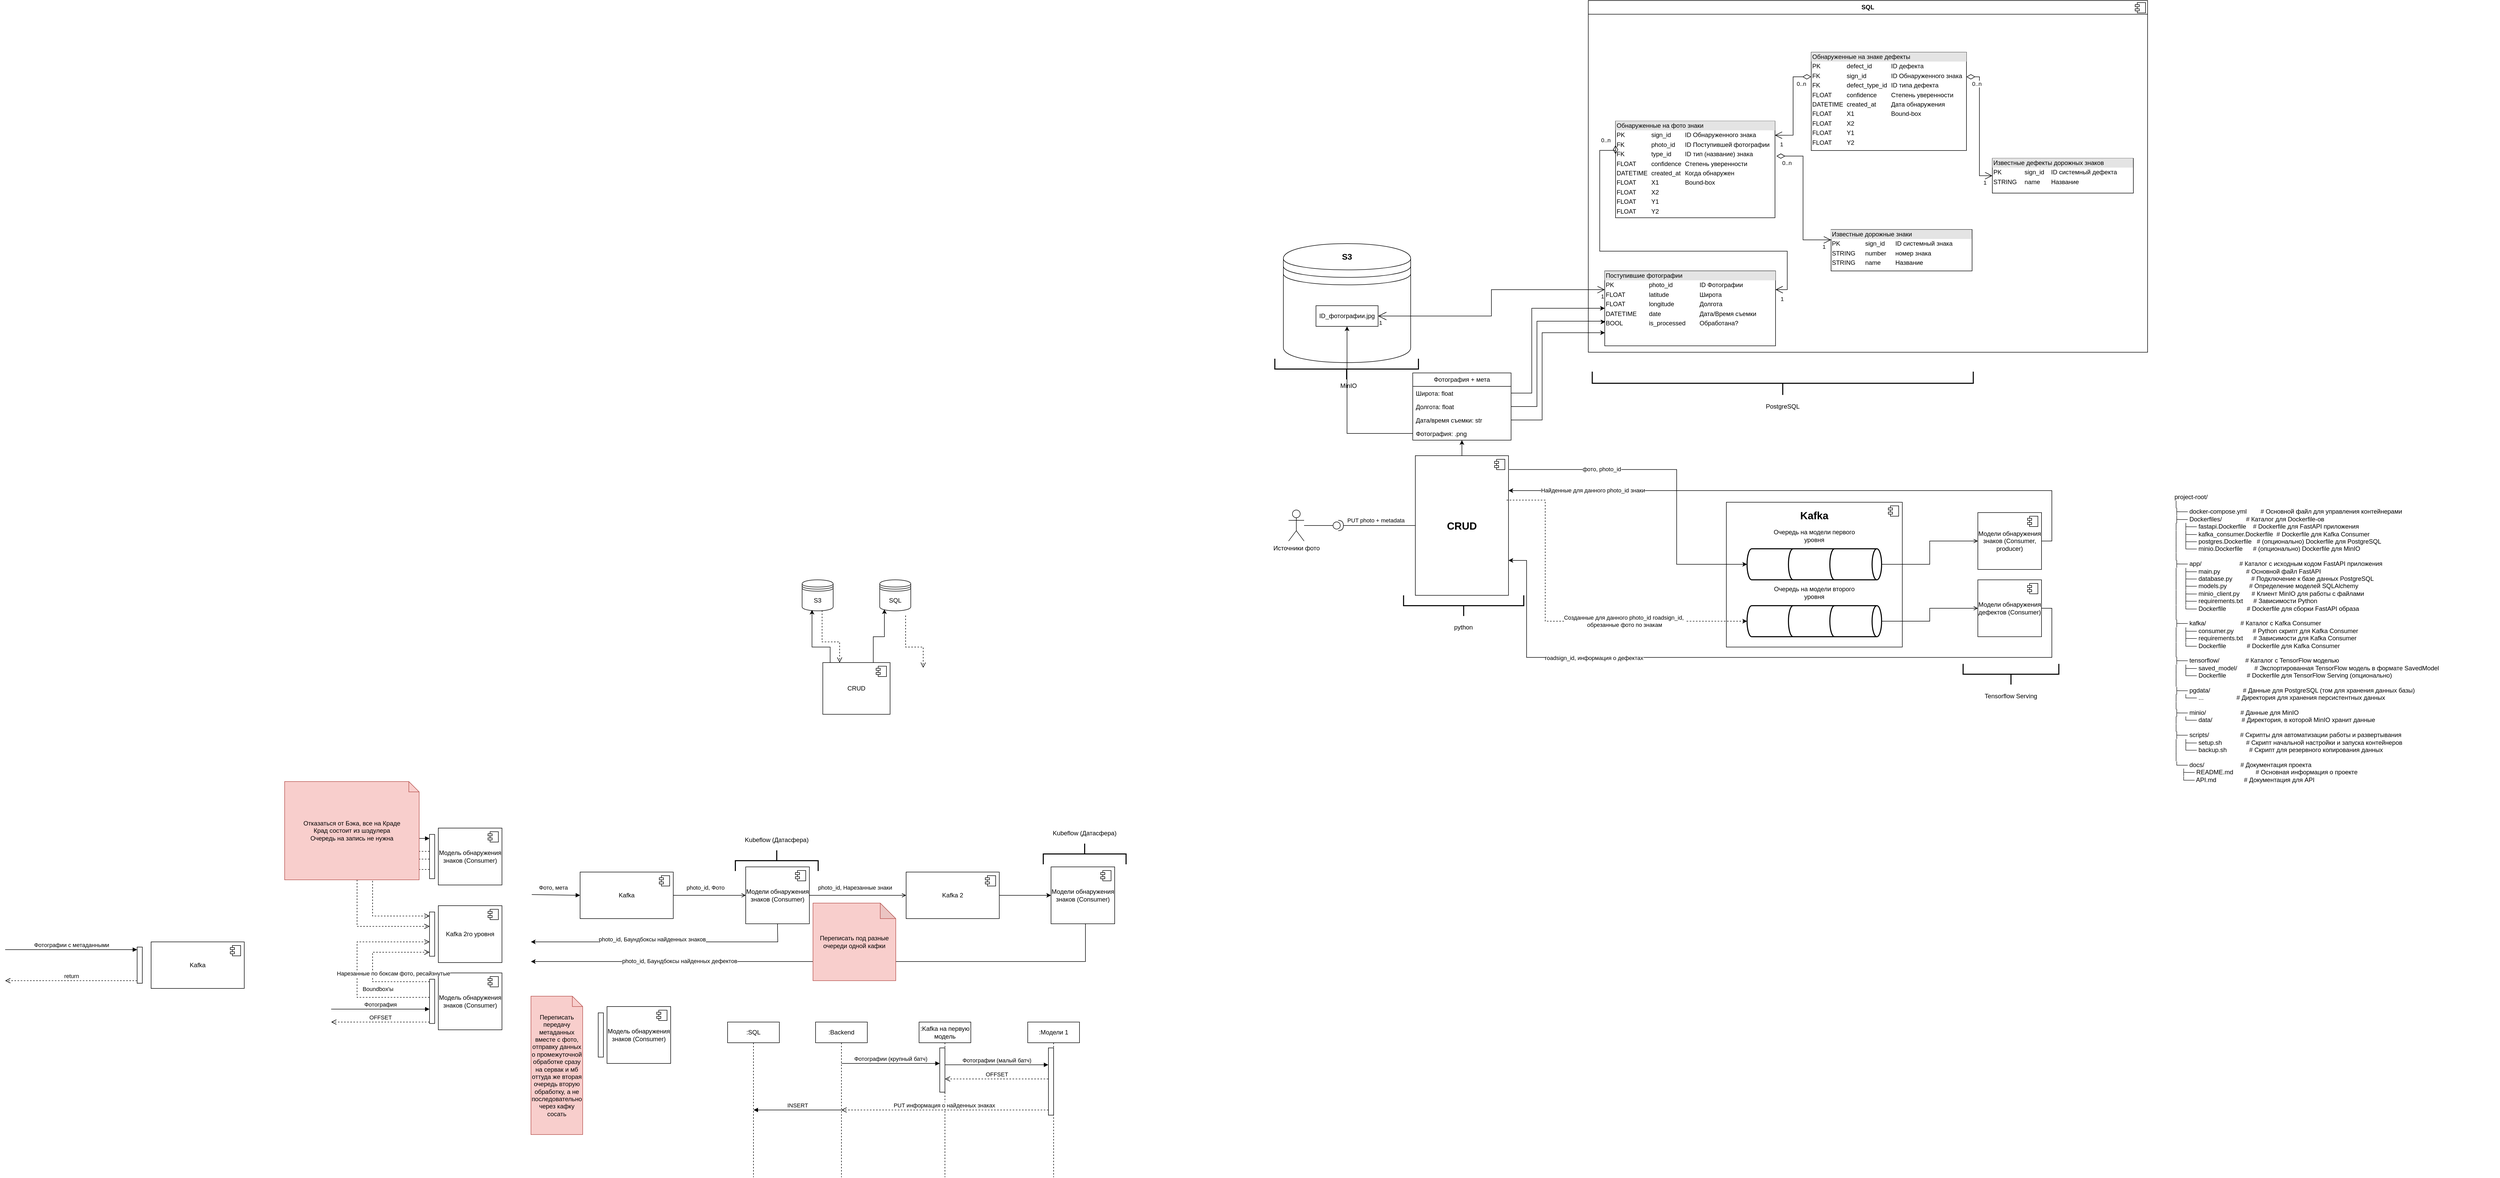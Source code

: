 <mxfile version="24.7.17">
  <diagram name="Страница — 1" id="0h4XNoyMmiEWJlXm1XkB">
    <mxGraphModel dx="4471" dy="2631" grid="1" gridSize="10" guides="1" tooltips="1" connect="1" arrows="1" fold="1" page="1" pageScale="1" pageWidth="827" pageHeight="1169" math="0" shadow="0">
      <root>
        <mxCell id="0" />
        <mxCell id="1" parent="0" />
        <mxCell id="RDHdoT84P5IF0I3SCrhC-28" value="Источники фото" style="shape=umlActor;verticalLabelPosition=bottom;verticalAlign=top;html=1;" parent="1" vertex="1">
          <mxGeometry x="250" y="745" width="30" height="60" as="geometry" />
        </mxCell>
        <mxCell id="RDHdoT84P5IF0I3SCrhC-30" value="" style="ellipse;whiteSpace=wrap;html=1;align=center;aspect=fixed;fillColor=none;strokeColor=none;resizable=0;perimeter=centerPerimeter;rotatable=0;allowArrows=0;points=[];outlineConnect=1;" parent="1" vertex="1">
          <mxGeometry x="296" y="770" width="10" height="10" as="geometry" />
        </mxCell>
        <mxCell id="RDHdoT84P5IF0I3SCrhC-42" style="edgeStyle=orthogonalEdgeStyle;rounded=0;orthogonalLoop=1;jettySize=auto;html=1;exitX=1;exitY=0.5;exitDx=0;exitDy=0;exitPerimeter=0;entryX=0;entryY=0.5;entryDx=0;entryDy=0;endArrow=none;endFill=0;" parent="1" source="RDHdoT84P5IF0I3SCrhC-36" target="RDHdoT84P5IF0I3SCrhC-100" edge="1">
          <mxGeometry relative="1" as="geometry">
            <mxPoint x="425" y="790.0" as="targetPoint" />
          </mxGeometry>
        </mxCell>
        <mxCell id="RDHdoT84P5IF0I3SCrhC-195" value="PUT photo + metadata&amp;nbsp;" style="edgeLabel;html=1;align=center;verticalAlign=middle;resizable=0;points=[];" parent="RDHdoT84P5IF0I3SCrhC-42" vertex="1" connectable="0">
          <mxGeometry x="-0.198" y="2" relative="1" as="geometry">
            <mxPoint x="8" y="-8" as="offset" />
          </mxGeometry>
        </mxCell>
        <mxCell id="RDHdoT84P5IF0I3SCrhC-36" value="" style="shape=providedRequiredInterface;html=1;verticalLabelPosition=bottom;sketch=0;" parent="1" vertex="1">
          <mxGeometry x="336" y="765" width="20" height="20" as="geometry" />
        </mxCell>
        <mxCell id="RDHdoT84P5IF0I3SCrhC-37" style="rounded=0;orthogonalLoop=1;jettySize=auto;html=1;entryX=0;entryY=0.5;entryDx=0;entryDy=0;entryPerimeter=0;strokeColor=none;endArrow=none;endFill=0;" parent="1" source="RDHdoT84P5IF0I3SCrhC-28" target="RDHdoT84P5IF0I3SCrhC-36" edge="1">
          <mxGeometry relative="1" as="geometry" />
        </mxCell>
        <mxCell id="RDHdoT84P5IF0I3SCrhC-38" style="edgeStyle=orthogonalEdgeStyle;rounded=0;orthogonalLoop=1;jettySize=auto;html=1;entryX=0;entryY=0.5;entryDx=0;entryDy=0;entryPerimeter=0;endArrow=none;endFill=0;" parent="1" source="RDHdoT84P5IF0I3SCrhC-28" target="RDHdoT84P5IF0I3SCrhC-36" edge="1">
          <mxGeometry relative="1" as="geometry" />
        </mxCell>
        <mxCell id="RDHdoT84P5IF0I3SCrhC-78" value="" style="group" parent="1" vertex="1" connectable="0">
          <mxGeometry x="840" y="-20" width="1200" height="460" as="geometry" />
        </mxCell>
        <mxCell id="RDHdoT84P5IF0I3SCrhC-76" value="&lt;p style=&quot;margin:0px;margin-top:6px;text-align:center;&quot;&gt;&lt;b&gt;SQL&lt;/b&gt;&lt;/p&gt;&lt;hr size=&quot;1&quot; style=&quot;border-style:solid;&quot;&gt;&lt;p style=&quot;margin:0px;margin-left:8px;&quot;&gt;&lt;br&gt;&lt;/p&gt;" style="align=left;overflow=fill;html=1;dropTarget=0;whiteSpace=wrap;" parent="RDHdoT84P5IF0I3SCrhC-78" vertex="1">
          <mxGeometry x="-10.79" y="-220" width="1080.79" height="680" as="geometry" />
        </mxCell>
        <mxCell id="RDHdoT84P5IF0I3SCrhC-77" value="" style="shape=component;jettyWidth=8;jettyHeight=4;" parent="RDHdoT84P5IF0I3SCrhC-76" vertex="1">
          <mxGeometry x="1" width="20" height="20" relative="1" as="geometry">
            <mxPoint x="-24" y="4" as="offset" />
          </mxGeometry>
        </mxCell>
        <mxCell id="RDHdoT84P5IF0I3SCrhC-63" value="&lt;div style=&quot;box-sizing:border-box;width:100%;background:#e4e4e4;padding:2px;&quot;&gt;Поступившие фотографии&lt;/div&gt;&lt;table style=&quot;width:100%;font-size:1em;&quot; cellpadding=&quot;2&quot; cellspacing=&quot;0&quot;&gt;&lt;tbody&gt;&lt;tr&gt;&lt;td&gt;PK&lt;/td&gt;&lt;td&gt;photo_id&lt;/td&gt;&lt;td&gt;ID Фотографии&lt;/td&gt;&lt;/tr&gt;&lt;tr&gt;&lt;td&gt;FLOAT&lt;/td&gt;&lt;td&gt;latitude&lt;/td&gt;&lt;td&gt;Широта&lt;/td&gt;&lt;/tr&gt;&lt;tr&gt;&lt;td&gt;FLOAT&lt;/td&gt;&lt;td&gt;longitude&lt;/td&gt;&lt;td&gt;Долгота&lt;/td&gt;&lt;/tr&gt;&lt;tr&gt;&lt;td&gt;DATETIME&lt;/td&gt;&lt;td&gt;date&lt;/td&gt;&lt;td&gt;Дата/Время съемки&lt;/td&gt;&lt;/tr&gt;&lt;tr&gt;&lt;td&gt;BOOL&lt;/td&gt;&lt;td&gt;is_processed&lt;/td&gt;&lt;td&gt;Обработана?&lt;/td&gt;&lt;/tr&gt;&lt;/tbody&gt;&lt;/table&gt;" style="verticalAlign=top;align=left;overflow=fill;html=1;whiteSpace=wrap;" parent="RDHdoT84P5IF0I3SCrhC-78" vertex="1">
          <mxGeometry x="21.005" y="302.806" width="330.024" height="144.82" as="geometry" />
        </mxCell>
        <mxCell id="RDHdoT84P5IF0I3SCrhC-65" value="&lt;div style=&quot;box-sizing:border-box;width:100%;background:#e4e4e4;padding:2px;&quot;&gt;Обнаруженные на фото знаки&lt;/div&gt;&lt;table style=&quot;width:100%;font-size:1em;&quot; cellpadding=&quot;2&quot; cellspacing=&quot;0&quot;&gt;&lt;tbody&gt;&lt;tr&gt;&lt;td&gt;PK&lt;/td&gt;&lt;td&gt;sign_id&lt;/td&gt;&lt;td&gt;ID Обнаруженного знака&lt;br&gt;&lt;/td&gt;&lt;/tr&gt;&lt;tr&gt;&lt;td&gt;FK&lt;/td&gt;&lt;td&gt;photo_id&lt;/td&gt;&lt;td&gt;ID Поступившей фотографии&lt;/td&gt;&lt;/tr&gt;&lt;tr&gt;&lt;td&gt;FK&lt;/td&gt;&lt;td&gt;type_id&lt;/td&gt;&lt;td&gt;ID тип (название) знака&lt;/td&gt;&lt;/tr&gt;&lt;tr&gt;&lt;td&gt;FLOAT&lt;/td&gt;&lt;td&gt;confidence&lt;/td&gt;&lt;td&gt;Степень уверенности&lt;/td&gt;&lt;/tr&gt;&lt;tr&gt;&lt;td&gt;DATETIME&lt;/td&gt;&lt;td&gt;created_at&lt;/td&gt;&lt;td&gt;Когда обнаружен&lt;/td&gt;&lt;/tr&gt;&lt;tr&gt;&lt;td&gt;FLOAT&lt;/td&gt;&lt;td&gt;X1&lt;/td&gt;&lt;td&gt;Bound-box&lt;/td&gt;&lt;/tr&gt;&lt;tr&gt;&lt;td&gt;FLOAT&lt;br&gt;&lt;/td&gt;&lt;td&gt;X2&lt;/td&gt;&lt;td&gt;&lt;br&gt;&lt;/td&gt;&lt;/tr&gt;&lt;tr&gt;&lt;td&gt;FLOAT&lt;br&gt;&lt;/td&gt;&lt;td&gt;Y1&lt;/td&gt;&lt;td&gt;&lt;br&gt;&lt;/td&gt;&lt;/tr&gt;&lt;tr&gt;&lt;td&gt;FLOAT&lt;br&gt;&lt;/td&gt;&lt;td&gt;Y2&lt;/td&gt;&lt;td&gt;&lt;br&gt;&lt;/td&gt;&lt;/tr&gt;&lt;/tbody&gt;&lt;/table&gt;" style="verticalAlign=top;align=left;overflow=fill;html=1;whiteSpace=wrap;" parent="RDHdoT84P5IF0I3SCrhC-78" vertex="1">
          <mxGeometry x="41.9" y="13.17" width="308.1" height="186.83" as="geometry" />
        </mxCell>
        <mxCell id="RDHdoT84P5IF0I3SCrhC-67" value="&lt;div style=&quot;box-sizing:border-box;width:100%;background:#e4e4e4;padding:2px;&quot;&gt;Обнаруженные на знаке дефекты&lt;br&gt;&lt;/div&gt;&lt;table style=&quot;width:100%;font-size:1em;&quot; cellpadding=&quot;2&quot; cellspacing=&quot;0&quot;&gt;&lt;tbody&gt;&lt;tr&gt;&lt;td&gt;PK&lt;/td&gt;&lt;td&gt;defect_id&lt;/td&gt;&lt;td&gt;ID дефекта&lt;/td&gt;&lt;/tr&gt;&lt;tr&gt;&lt;td&gt;FK&lt;/td&gt;&lt;td&gt;sign_id&lt;/td&gt;&lt;td&gt;ID Обнаруженного знака&lt;br&gt;&lt;/td&gt;&lt;/tr&gt;&lt;tr&gt;&lt;td&gt;FK&lt;/td&gt;&lt;td&gt;defect_type_id&lt;/td&gt;&lt;td&gt;ID типа дефекта&lt;/td&gt;&lt;/tr&gt;&lt;tr&gt;&lt;td&gt;FLOAT&lt;/td&gt;&lt;td&gt;confidence&lt;/td&gt;&lt;td&gt;Степень уверенности&lt;/td&gt;&lt;/tr&gt;&lt;tr&gt;&lt;td&gt;DATETIME&lt;/td&gt;&lt;td&gt;created_at&lt;/td&gt;&lt;td&gt;Дата обнаружения&lt;/td&gt;&lt;/tr&gt;&lt;tr&gt;&lt;td&gt;FLOAT&lt;/td&gt;&lt;td&gt;X1&lt;/td&gt;&lt;td&gt;Bound-box&lt;/td&gt;&lt;/tr&gt;&lt;tr&gt;&lt;td&gt;FLOAT&lt;br&gt;&lt;/td&gt;&lt;td&gt;X2&lt;/td&gt;&lt;td&gt;&lt;br&gt;&lt;/td&gt;&lt;/tr&gt;&lt;tr&gt;&lt;td&gt;FLOAT&lt;br&gt;&lt;/td&gt;&lt;td&gt;Y1&lt;/td&gt;&lt;td&gt;&lt;br&gt;&lt;/td&gt;&lt;/tr&gt;&lt;tr&gt;&lt;td&gt;FLOAT&lt;br&gt;&lt;/td&gt;&lt;td&gt;Y2&lt;/td&gt;&lt;td&gt;&lt;br&gt;&lt;/td&gt;&lt;/tr&gt;&lt;/tbody&gt;&lt;/table&gt;" style="verticalAlign=top;align=left;overflow=fill;html=1;whiteSpace=wrap;" parent="RDHdoT84P5IF0I3SCrhC-78" vertex="1">
          <mxGeometry x="420" y="-120" width="300" height="190" as="geometry" />
        </mxCell>
        <mxCell id="RDHdoT84P5IF0I3SCrhC-68" value="" style="endArrow=open;html=1;endSize=12;startArrow=diamondThin;startSize=14;startFill=0;edgeStyle=orthogonalEdgeStyle;rounded=0;exitX=0;exitY=0.25;exitDx=0;exitDy=0;entryX=1;entryY=0.25;entryDx=0;entryDy=0;" parent="RDHdoT84P5IF0I3SCrhC-78" source="RDHdoT84P5IF0I3SCrhC-65" target="RDHdoT84P5IF0I3SCrhC-63" edge="1">
          <mxGeometry relative="1" as="geometry">
            <mxPoint x="21.0" y="-329.137" as="sourcePoint" />
            <mxPoint x="66.406" y="-421.295" as="targetPoint" />
            <Array as="points">
              <mxPoint x="11.324" y="69.777" />
              <mxPoint x="11.324" y="264.626" />
              <mxPoint x="373.676" y="264.626" />
              <mxPoint x="373.676" y="338.353" />
            </Array>
          </mxGeometry>
        </mxCell>
        <mxCell id="RDHdoT84P5IF0I3SCrhC-69" value="0..n" style="edgeLabel;resizable=0;html=1;align=left;verticalAlign=top;" parent="RDHdoT84P5IF0I3SCrhC-68" connectable="0" vertex="1">
          <mxGeometry x="-1" relative="1" as="geometry">
            <mxPoint x="-30" y="-23" as="offset" />
          </mxGeometry>
        </mxCell>
        <mxCell id="RDHdoT84P5IF0I3SCrhC-70" value="1" style="edgeLabel;resizable=0;html=1;align=right;verticalAlign=top;" parent="RDHdoT84P5IF0I3SCrhC-68" connectable="0" vertex="1">
          <mxGeometry x="1" relative="1" as="geometry">
            <mxPoint x="17" y="5" as="offset" />
          </mxGeometry>
        </mxCell>
        <mxCell id="RDHdoT84P5IF0I3SCrhC-71" value="" style="endArrow=open;html=1;endSize=12;startArrow=diamondThin;startSize=14;startFill=0;edgeStyle=orthogonalEdgeStyle;rounded=0;exitX=0;exitY=0.25;exitDx=0;exitDy=0;entryX=0.999;entryY=0.146;entryDx=0;entryDy=0;entryPerimeter=0;" parent="RDHdoT84P5IF0I3SCrhC-78" source="RDHdoT84P5IF0I3SCrhC-67" target="RDHdoT84P5IF0I3SCrhC-65" edge="1">
          <mxGeometry relative="1" as="geometry">
            <mxPoint x="517.058" y="-86.892" as="sourcePoint" />
            <mxPoint x="338.841" y="-131.655" as="targetPoint" />
          </mxGeometry>
        </mxCell>
        <mxCell id="RDHdoT84P5IF0I3SCrhC-72" value="0..n" style="edgeLabel;resizable=0;html=1;align=left;verticalAlign=top;" parent="RDHdoT84P5IF0I3SCrhC-71" connectable="0" vertex="1">
          <mxGeometry x="-1" relative="1" as="geometry">
            <mxPoint x="-30" as="offset" />
          </mxGeometry>
        </mxCell>
        <mxCell id="RDHdoT84P5IF0I3SCrhC-73" value="1" style="edgeLabel;resizable=0;html=1;align=right;verticalAlign=top;" parent="RDHdoT84P5IF0I3SCrhC-71" connectable="0" vertex="1">
          <mxGeometry x="1" relative="1" as="geometry">
            <mxPoint x="17" y="5" as="offset" />
          </mxGeometry>
        </mxCell>
        <mxCell id="RDHdoT84P5IF0I3SCrhC-300" value="&lt;div style=&quot;box-sizing:border-box;width:100%;background:#e4e4e4;padding:2px;&quot;&gt;Известные дорожные знаки&lt;/div&gt;&lt;table style=&quot;width:100%;font-size:1em;&quot; cellpadding=&quot;2&quot; cellspacing=&quot;0&quot;&gt;&lt;tbody&gt;&lt;tr&gt;&lt;td&gt;PK&lt;/td&gt;&lt;td&gt;sign_id&lt;/td&gt;&lt;td&gt;ID системный знака&lt;br&gt;&lt;/td&gt;&lt;/tr&gt;&lt;tr&gt;&lt;td&gt;STRING&lt;/td&gt;&lt;td&gt;number&lt;/td&gt;&lt;td&gt;номер знака&lt;/td&gt;&lt;/tr&gt;&lt;tr&gt;&lt;td&gt;STRING&lt;/td&gt;&lt;td&gt;name&lt;/td&gt;&lt;td&gt;Название&lt;/td&gt;&lt;/tr&gt;&lt;/tbody&gt;&lt;/table&gt;" style="verticalAlign=top;align=left;overflow=fill;html=1;whiteSpace=wrap;" parent="RDHdoT84P5IF0I3SCrhC-78" vertex="1">
          <mxGeometry x="458.36" y="222.81" width="272.49" height="80" as="geometry" />
        </mxCell>
        <mxCell id="RDHdoT84P5IF0I3SCrhC-302" value="" style="endArrow=open;html=1;endSize=12;startArrow=diamondThin;startSize=14;startFill=0;edgeStyle=orthogonalEdgeStyle;rounded=0;exitX=1.009;exitY=0.362;exitDx=0;exitDy=0;entryX=0;entryY=0.25;entryDx=0;entryDy=0;exitPerimeter=0;" parent="RDHdoT84P5IF0I3SCrhC-78" source="RDHdoT84P5IF0I3SCrhC-65" target="RDHdoT84P5IF0I3SCrhC-300" edge="1">
          <mxGeometry relative="1" as="geometry">
            <mxPoint x="531.38" y="200" as="sourcePoint" />
            <mxPoint x="393.005" y="318.5" as="targetPoint" />
          </mxGeometry>
        </mxCell>
        <mxCell id="RDHdoT84P5IF0I3SCrhC-303" value="0..n" style="edgeLabel;resizable=0;html=1;align=left;verticalAlign=top;" parent="RDHdoT84P5IF0I3SCrhC-302" connectable="0" vertex="1">
          <mxGeometry x="-1" relative="1" as="geometry">
            <mxPoint x="9" as="offset" />
          </mxGeometry>
        </mxCell>
        <mxCell id="RDHdoT84P5IF0I3SCrhC-304" value="1" style="edgeLabel;resizable=0;html=1;align=right;verticalAlign=top;" parent="RDHdoT84P5IF0I3SCrhC-302" connectable="0" vertex="1">
          <mxGeometry x="1" relative="1" as="geometry">
            <mxPoint x="-10" as="offset" />
          </mxGeometry>
        </mxCell>
        <mxCell id="RDHdoT84P5IF0I3SCrhC-305" value="&lt;div style=&quot;box-sizing:border-box;width:100%;background:#e4e4e4;padding:2px;&quot;&gt;Известные дефекты дорожных знаков&lt;/div&gt;&lt;table style=&quot;width:100%;font-size:1em;&quot; cellpadding=&quot;2&quot; cellspacing=&quot;0&quot;&gt;&lt;tbody&gt;&lt;tr&gt;&lt;td&gt;PK&lt;/td&gt;&lt;td&gt;sign_id&lt;/td&gt;&lt;td&gt;ID системный дефекта&lt;br&gt;&lt;/td&gt;&lt;/tr&gt;&lt;tr&gt;&lt;td&gt;STRING&lt;/td&gt;&lt;td&gt;name&lt;/td&gt;&lt;td&gt;Название&lt;/td&gt;&lt;/tr&gt;&lt;/tbody&gt;&lt;/table&gt;" style="verticalAlign=top;align=left;overflow=fill;html=1;whiteSpace=wrap;" parent="RDHdoT84P5IF0I3SCrhC-78" vertex="1">
          <mxGeometry x="770" y="85.15" width="272.49" height="67.19" as="geometry" />
        </mxCell>
        <mxCell id="RDHdoT84P5IF0I3SCrhC-306" value="" style="endArrow=open;html=1;endSize=12;startArrow=diamondThin;startSize=14;startFill=0;edgeStyle=orthogonalEdgeStyle;rounded=0;exitX=1;exitY=0.25;exitDx=0;exitDy=0;entryX=0;entryY=0.5;entryDx=0;entryDy=0;" parent="RDHdoT84P5IF0I3SCrhC-78" source="RDHdoT84P5IF0I3SCrhC-67" target="RDHdoT84P5IF0I3SCrhC-305" edge="1">
          <mxGeometry relative="1" as="geometry">
            <mxPoint x="800" y="-70" as="sourcePoint" />
            <mxPoint x="929" y="-47" as="targetPoint" />
          </mxGeometry>
        </mxCell>
        <mxCell id="RDHdoT84P5IF0I3SCrhC-307" value="0..n" style="edgeLabel;resizable=0;html=1;align=left;verticalAlign=top;" parent="RDHdoT84P5IF0I3SCrhC-306" connectable="0" vertex="1">
          <mxGeometry x="-1" relative="1" as="geometry">
            <mxPoint x="9" as="offset" />
          </mxGeometry>
        </mxCell>
        <mxCell id="RDHdoT84P5IF0I3SCrhC-308" value="1" style="edgeLabel;resizable=0;html=1;align=right;verticalAlign=top;" parent="RDHdoT84P5IF0I3SCrhC-306" connectable="0" vertex="1">
          <mxGeometry x="1" relative="1" as="geometry">
            <mxPoint x="-10" as="offset" />
          </mxGeometry>
        </mxCell>
        <mxCell id="RDHdoT84P5IF0I3SCrhC-85" value="" style="group" parent="1" vertex="1" connectable="0">
          <mxGeometry x="240" y="230" width="246" height="230" as="geometry" />
        </mxCell>
        <mxCell id="RDHdoT84P5IF0I3SCrhC-84" value="" style="group" parent="RDHdoT84P5IF0I3SCrhC-85" vertex="1" connectable="0">
          <mxGeometry width="246" height="230" as="geometry" />
        </mxCell>
        <mxCell id="RDHdoT84P5IF0I3SCrhC-8" value="" style="shape=datastore;whiteSpace=wrap;html=1;" parent="RDHdoT84P5IF0I3SCrhC-84" vertex="1">
          <mxGeometry width="246" height="230" as="geometry" />
        </mxCell>
        <mxCell id="RDHdoT84P5IF0I3SCrhC-83" value="&lt;b&gt;&lt;font style=&quot;font-size: 16px;&quot;&gt;S3&lt;/font&gt;&lt;/b&gt;" style="text;html=1;align=center;verticalAlign=middle;whiteSpace=wrap;rounded=0;" parent="RDHdoT84P5IF0I3SCrhC-84" vertex="1">
          <mxGeometry x="93" y="10" width="60" height="30" as="geometry" />
        </mxCell>
        <mxCell id="RDHdoT84P5IF0I3SCrhC-82" value="ID_фотографии.jpg" style="html=1;whiteSpace=wrap;" parent="RDHdoT84P5IF0I3SCrhC-84" vertex="1">
          <mxGeometry x="63" y="120" width="120" height="40" as="geometry" />
        </mxCell>
        <mxCell id="RDHdoT84P5IF0I3SCrhC-86" value="" style="endArrow=open;html=1;endSize=12;startArrow=open;startSize=14;startFill=0;edgeStyle=orthogonalEdgeStyle;rounded=0;endFill=0;exitX=1;exitY=0.5;exitDx=0;exitDy=0;entryX=0;entryY=0.25;entryDx=0;entryDy=0;" parent="1" source="RDHdoT84P5IF0I3SCrhC-82" target="RDHdoT84P5IF0I3SCrhC-63" edge="1">
          <mxGeometry relative="1" as="geometry">
            <mxPoint x="500" y="430" as="sourcePoint" />
            <mxPoint x="660" y="430" as="targetPoint" />
          </mxGeometry>
        </mxCell>
        <mxCell id="RDHdoT84P5IF0I3SCrhC-87" value="1" style="edgeLabel;resizable=0;html=1;align=left;verticalAlign=top;" parent="RDHdoT84P5IF0I3SCrhC-86" connectable="0" vertex="1">
          <mxGeometry x="-1" relative="1" as="geometry" />
        </mxCell>
        <mxCell id="RDHdoT84P5IF0I3SCrhC-88" value="1" style="edgeLabel;resizable=0;html=1;align=right;verticalAlign=top;" parent="RDHdoT84P5IF0I3SCrhC-86" connectable="0" vertex="1">
          <mxGeometry x="1" relative="1" as="geometry" />
        </mxCell>
        <mxCell id="RDHdoT84P5IF0I3SCrhC-90" value="Фотография + мета" style="swimlane;fontStyle=0;childLayout=stackLayout;horizontal=1;startSize=26;fillColor=none;horizontalStack=0;resizeParent=1;resizeParentMax=0;resizeLast=0;collapsible=1;marginBottom=0;whiteSpace=wrap;html=1;" parent="1" vertex="1">
          <mxGeometry x="490" y="480" width="190" height="130" as="geometry" />
        </mxCell>
        <mxCell id="RDHdoT84P5IF0I3SCrhC-91" value="Широта: float" style="text;strokeColor=none;fillColor=none;align=left;verticalAlign=top;spacingLeft=4;spacingRight=4;overflow=hidden;rotatable=0;points=[[0,0.5],[1,0.5]];portConstraint=eastwest;whiteSpace=wrap;html=1;" parent="RDHdoT84P5IF0I3SCrhC-90" vertex="1">
          <mxGeometry y="26" width="190" height="26" as="geometry" />
        </mxCell>
        <mxCell id="RDHdoT84P5IF0I3SCrhC-92" value="Долгота: float" style="text;strokeColor=none;fillColor=none;align=left;verticalAlign=top;spacingLeft=4;spacingRight=4;overflow=hidden;rotatable=0;points=[[0,0.5],[1,0.5]];portConstraint=eastwest;whiteSpace=wrap;html=1;" parent="RDHdoT84P5IF0I3SCrhC-90" vertex="1">
          <mxGeometry y="52" width="190" height="26" as="geometry" />
        </mxCell>
        <mxCell id="RDHdoT84P5IF0I3SCrhC-93" value="Дата/время съемки: str" style="text;strokeColor=none;fillColor=none;align=left;verticalAlign=top;spacingLeft=4;spacingRight=4;overflow=hidden;rotatable=0;points=[[0,0.5],[1,0.5]];portConstraint=eastwest;whiteSpace=wrap;html=1;" parent="RDHdoT84P5IF0I3SCrhC-90" vertex="1">
          <mxGeometry y="78" width="190" height="26" as="geometry" />
        </mxCell>
        <mxCell id="RDHdoT84P5IF0I3SCrhC-94" value="Фотография: .png" style="text;strokeColor=none;fillColor=none;align=left;verticalAlign=top;spacingLeft=4;spacingRight=4;overflow=hidden;rotatable=0;points=[[0,0.5],[1,0.5]];portConstraint=eastwest;whiteSpace=wrap;html=1;" parent="RDHdoT84P5IF0I3SCrhC-90" vertex="1">
          <mxGeometry y="104" width="190" height="26" as="geometry" />
        </mxCell>
        <mxCell id="RDHdoT84P5IF0I3SCrhC-95" style="edgeStyle=orthogonalEdgeStyle;rounded=0;orthogonalLoop=1;jettySize=auto;html=1;entryX=0;entryY=0.5;entryDx=0;entryDy=0;" parent="1" source="RDHdoT84P5IF0I3SCrhC-91" target="RDHdoT84P5IF0I3SCrhC-63" edge="1">
          <mxGeometry relative="1" as="geometry">
            <Array as="points">
              <mxPoint x="720" y="519" />
              <mxPoint x="720" y="355" />
              <mxPoint x="861" y="355" />
            </Array>
          </mxGeometry>
        </mxCell>
        <mxCell id="RDHdoT84P5IF0I3SCrhC-96" style="edgeStyle=orthogonalEdgeStyle;rounded=0;orthogonalLoop=1;jettySize=auto;html=1;entryX=0.003;entryY=0.68;entryDx=0;entryDy=0;entryPerimeter=0;" parent="1" source="RDHdoT84P5IF0I3SCrhC-92" target="RDHdoT84P5IF0I3SCrhC-63" edge="1">
          <mxGeometry relative="1" as="geometry">
            <Array as="points">
              <mxPoint x="730" y="545" />
              <mxPoint x="730" y="380" />
              <mxPoint x="860" y="380" />
              <mxPoint x="860" y="381" />
            </Array>
          </mxGeometry>
        </mxCell>
        <mxCell id="RDHdoT84P5IF0I3SCrhC-97" style="edgeStyle=orthogonalEdgeStyle;rounded=0;orthogonalLoop=1;jettySize=auto;html=1;entryX=0.001;entryY=0.825;entryDx=0;entryDy=0;entryPerimeter=0;" parent="1" source="RDHdoT84P5IF0I3SCrhC-93" target="RDHdoT84P5IF0I3SCrhC-63" edge="1">
          <mxGeometry relative="1" as="geometry">
            <Array as="points">
              <mxPoint x="740" y="571" />
              <mxPoint x="740" y="402" />
            </Array>
          </mxGeometry>
        </mxCell>
        <mxCell id="RDHdoT84P5IF0I3SCrhC-98" style="edgeStyle=orthogonalEdgeStyle;rounded=0;orthogonalLoop=1;jettySize=auto;html=1;entryX=0.5;entryY=1;entryDx=0;entryDy=0;exitX=0;exitY=0.5;exitDx=0;exitDy=0;" parent="1" source="RDHdoT84P5IF0I3SCrhC-94" target="RDHdoT84P5IF0I3SCrhC-82" edge="1">
          <mxGeometry relative="1" as="geometry">
            <Array as="points">
              <mxPoint x="363" y="597" />
            </Array>
          </mxGeometry>
        </mxCell>
        <mxCell id="RDHdoT84P5IF0I3SCrhC-104" style="edgeStyle=orthogonalEdgeStyle;rounded=0;orthogonalLoop=1;jettySize=auto;html=1;entryX=0.5;entryY=1;entryDx=0;entryDy=0;" parent="1" source="RDHdoT84P5IF0I3SCrhC-100" target="RDHdoT84P5IF0I3SCrhC-90" edge="1">
          <mxGeometry relative="1" as="geometry" />
        </mxCell>
        <mxCell id="RDHdoT84P5IF0I3SCrhC-100" value="&lt;b&gt;&lt;font style=&quot;font-size: 20px;&quot;&gt;CRUD&lt;/font&gt;&lt;/b&gt;" style="html=1;dropTarget=0;whiteSpace=wrap;" parent="1" vertex="1">
          <mxGeometry x="495" y="640" width="180" height="270" as="geometry" />
        </mxCell>
        <mxCell id="RDHdoT84P5IF0I3SCrhC-101" value="" style="shape=module;jettyWidth=8;jettyHeight=4;" parent="RDHdoT84P5IF0I3SCrhC-100" vertex="1">
          <mxGeometry x="1" width="20" height="20" relative="1" as="geometry">
            <mxPoint x="-27" y="7" as="offset" />
          </mxGeometry>
        </mxCell>
        <mxCell id="RDHdoT84P5IF0I3SCrhC-119" value="Фотографии с метаданными" style="html=1;verticalAlign=bottom;endArrow=block;curved=0;rounded=0;entryX=0;entryY=0;entryDx=0;entryDy=5;entryPerimeter=0;exitX=0.999;exitY=0.17;exitDx=0;exitDy=0;exitPerimeter=0;" parent="1" target="RDHdoT84P5IF0I3SCrhC-124" edge="1">
          <mxGeometry relative="1" as="geometry">
            <mxPoint x="-2230" y="1595" as="sourcePoint" />
          </mxGeometry>
        </mxCell>
        <mxCell id="RDHdoT84P5IF0I3SCrhC-120" value="return" style="html=1;verticalAlign=bottom;endArrow=open;dashed=1;endSize=8;curved=0;rounded=0;exitX=0;exitY=1;exitDx=0;exitDy=-5;exitPerimeter=0;entryX=0.999;entryY=0.836;entryDx=0;entryDy=0;entryPerimeter=0;" parent="1" source="RDHdoT84P5IF0I3SCrhC-124" edge="1">
          <mxGeometry relative="1" as="geometry">
            <mxPoint x="-2230" y="1655" as="targetPoint" />
            <mxPoint x="-2145" y="1661.5" as="sourcePoint" />
          </mxGeometry>
        </mxCell>
        <mxCell id="RDHdoT84P5IF0I3SCrhC-121" value="" style="group" parent="1" vertex="1" connectable="0">
          <mxGeometry x="-1975" y="1580" width="207" height="90" as="geometry" />
        </mxCell>
        <mxCell id="RDHdoT84P5IF0I3SCrhC-122" value="Kafka" style="html=1;dropTarget=0;whiteSpace=wrap;" parent="RDHdoT84P5IF0I3SCrhC-121" vertex="1">
          <mxGeometry x="27" width="180" height="90" as="geometry" />
        </mxCell>
        <mxCell id="RDHdoT84P5IF0I3SCrhC-123" value="" style="shape=module;jettyWidth=8;jettyHeight=4;" parent="RDHdoT84P5IF0I3SCrhC-122" vertex="1">
          <mxGeometry x="1" width="20" height="20" relative="1" as="geometry">
            <mxPoint x="-27" y="7" as="offset" />
          </mxGeometry>
        </mxCell>
        <mxCell id="RDHdoT84P5IF0I3SCrhC-124" value="" style="html=1;points=[[0,0,0,0,5],[0,1,0,0,-5],[1,0,0,0,5],[1,1,0,0,-5]];perimeter=orthogonalPerimeter;outlineConnect=0;targetShapes=umlLifeline;portConstraint=eastwest;newEdgeStyle={&quot;curved&quot;:0,&quot;rounded&quot;:0};" parent="RDHdoT84P5IF0I3SCrhC-121" vertex="1">
          <mxGeometry y="10" width="10" height="70" as="geometry" />
        </mxCell>
        <mxCell id="RDHdoT84P5IF0I3SCrhC-125" value="Фотография" style="html=1;verticalAlign=bottom;endArrow=block;curved=0;rounded=0;" parent="1" target="RDHdoT84P5IF0I3SCrhC-130" edge="1">
          <mxGeometry relative="1" as="geometry">
            <mxPoint x="-1600" y="1710" as="sourcePoint" />
            <mxPoint x="-1420" y="1710" as="targetPoint" />
          </mxGeometry>
        </mxCell>
        <mxCell id="RDHdoT84P5IF0I3SCrhC-126" value="OFFSET" style="html=1;verticalAlign=bottom;endArrow=open;dashed=1;endSize=8;curved=0;rounded=0;" parent="1" source="RDHdoT84P5IF0I3SCrhC-130" edge="1">
          <mxGeometry relative="1" as="geometry">
            <mxPoint x="-1600" y="1735" as="targetPoint" />
            <mxPoint x="-1595" y="1741.5" as="sourcePoint" />
          </mxGeometry>
        </mxCell>
        <mxCell id="RDHdoT84P5IF0I3SCrhC-131" value="Boundbox&#39;ы" style="html=1;verticalAlign=bottom;endArrow=open;dashed=1;endSize=8;rounded=0;edgeStyle=orthogonalEdgeStyle;" parent="1" target="RDHdoT84P5IF0I3SCrhC-137" edge="1">
          <mxGeometry x="-0.483" y="-7" relative="1" as="geometry">
            <mxPoint x="-1550" y="1550" as="targetPoint" />
            <mxPoint x="-1410" y="1687.19" as="sourcePoint" />
            <Array as="points">
              <mxPoint x="-1550" y="1687" />
              <mxPoint x="-1550" y="1580" />
            </Array>
            <mxPoint as="offset" />
          </mxGeometry>
        </mxCell>
        <mxCell id="RDHdoT84P5IF0I3SCrhC-132" value="" style="group" parent="1" vertex="1" connectable="0">
          <mxGeometry x="-1410" y="1640" width="140" height="110" as="geometry" />
        </mxCell>
        <mxCell id="RDHdoT84P5IF0I3SCrhC-128" value="Модель обнаружения знаков (Consumer)" style="html=1;dropTarget=0;whiteSpace=wrap;" parent="RDHdoT84P5IF0I3SCrhC-132" vertex="1">
          <mxGeometry x="17" width="123" height="110.0" as="geometry" />
        </mxCell>
        <mxCell id="RDHdoT84P5IF0I3SCrhC-129" value="" style="shape=module;jettyWidth=8;jettyHeight=4;" parent="RDHdoT84P5IF0I3SCrhC-128" vertex="1">
          <mxGeometry x="1" width="20" height="20" relative="1" as="geometry">
            <mxPoint x="-27" y="7" as="offset" />
          </mxGeometry>
        </mxCell>
        <mxCell id="RDHdoT84P5IF0I3SCrhC-130" value="" style="html=1;points=[[0,0,0,0,5],[0,1,0,0,-5],[1,0,0,0,5],[1,1,0,0,-5]];perimeter=orthogonalPerimeter;outlineConnect=0;targetShapes=umlLifeline;portConstraint=eastwest;newEdgeStyle={&quot;curved&quot;:0,&quot;rounded&quot;:0};" parent="RDHdoT84P5IF0I3SCrhC-132" vertex="1">
          <mxGeometry y="12.222" width="10" height="85.556" as="geometry" />
        </mxCell>
        <mxCell id="RDHdoT84P5IF0I3SCrhC-133" value="Нарезанные по боксам фото, ресайзнутые" style="html=1;verticalAlign=bottom;endArrow=open;dashed=1;endSize=8;rounded=0;edgeStyle=orthogonalEdgeStyle;" parent="1" source="RDHdoT84P5IF0I3SCrhC-130" target="RDHdoT84P5IF0I3SCrhC-137" edge="1">
          <mxGeometry x="-0.495" y="-7" relative="1" as="geometry">
            <mxPoint x="-1520" y="1550" as="targetPoint" />
            <mxPoint x="-1380" y="1657.19" as="sourcePoint" />
            <Array as="points">
              <mxPoint x="-1520" y="1657" />
              <mxPoint x="-1520" y="1600" />
            </Array>
            <mxPoint as="offset" />
          </mxGeometry>
        </mxCell>
        <mxCell id="RDHdoT84P5IF0I3SCrhC-134" value="" style="group" parent="1" vertex="1" connectable="0">
          <mxGeometry x="-1410" y="1510" width="140" height="110" as="geometry" />
        </mxCell>
        <mxCell id="RDHdoT84P5IF0I3SCrhC-135" value="Kafka 2го уровня" style="html=1;dropTarget=0;whiteSpace=wrap;" parent="RDHdoT84P5IF0I3SCrhC-134" vertex="1">
          <mxGeometry x="17" width="123" height="110.0" as="geometry" />
        </mxCell>
        <mxCell id="RDHdoT84P5IF0I3SCrhC-136" value="" style="shape=module;jettyWidth=8;jettyHeight=4;" parent="RDHdoT84P5IF0I3SCrhC-135" vertex="1">
          <mxGeometry x="1" width="20" height="20" relative="1" as="geometry">
            <mxPoint x="-27" y="7" as="offset" />
          </mxGeometry>
        </mxCell>
        <mxCell id="RDHdoT84P5IF0I3SCrhC-137" value="" style="html=1;points=[[0,0,0,0,5],[0,1,0,0,-5],[1,0,0,0,5],[1,1,0,0,-5]];perimeter=orthogonalPerimeter;outlineConnect=0;targetShapes=umlLifeline;portConstraint=eastwest;newEdgeStyle={&quot;curved&quot;:0,&quot;rounded&quot;:0};" parent="RDHdoT84P5IF0I3SCrhC-134" vertex="1">
          <mxGeometry y="12.222" width="10" height="85.556" as="geometry" />
        </mxCell>
        <mxCell id="RDHdoT84P5IF0I3SCrhC-138" value="" style="group" parent="1" vertex="1" connectable="0">
          <mxGeometry x="-1410" y="1360" width="140" height="110" as="geometry" />
        </mxCell>
        <mxCell id="RDHdoT84P5IF0I3SCrhC-139" value="Модель обнаружения знаков (Consumer)" style="html=1;dropTarget=0;whiteSpace=wrap;" parent="RDHdoT84P5IF0I3SCrhC-138" vertex="1">
          <mxGeometry x="17" width="123" height="110.0" as="geometry" />
        </mxCell>
        <mxCell id="RDHdoT84P5IF0I3SCrhC-140" value="" style="shape=module;jettyWidth=8;jettyHeight=4;" parent="RDHdoT84P5IF0I3SCrhC-139" vertex="1">
          <mxGeometry x="1" width="20" height="20" relative="1" as="geometry">
            <mxPoint x="-27" y="7" as="offset" />
          </mxGeometry>
        </mxCell>
        <mxCell id="RDHdoT84P5IF0I3SCrhC-141" value="" style="html=1;points=[[0,0,0,0,5],[0,1,0,0,-5],[1,0,0,0,5],[1,1,0,0,-5]];perimeter=orthogonalPerimeter;outlineConnect=0;targetShapes=umlLifeline;portConstraint=eastwest;newEdgeStyle={&quot;curved&quot;:0,&quot;rounded&quot;:0};" parent="RDHdoT84P5IF0I3SCrhC-138" vertex="1">
          <mxGeometry y="12.222" width="10" height="85.556" as="geometry" />
        </mxCell>
        <mxCell id="RDHdoT84P5IF0I3SCrhC-142" value="" style="html=1;verticalAlign=bottom;endArrow=block;curved=0;rounded=0;" parent="1" target="RDHdoT84P5IF0I3SCrhC-141" edge="1">
          <mxGeometry relative="1" as="geometry">
            <mxPoint x="-1600" y="1380" as="sourcePoint" />
            <mxPoint x="-1410" y="1380" as="targetPoint" />
          </mxGeometry>
        </mxCell>
        <mxCell id="RDHdoT84P5IF0I3SCrhC-143" value="" style="html=1;verticalAlign=bottom;endArrow=open;dashed=1;endSize=8;curved=0;rounded=0;" parent="1" source="RDHdoT84P5IF0I3SCrhC-141" edge="1">
          <mxGeometry relative="1" as="geometry">
            <mxPoint x="-1600" y="1405" as="targetPoint" />
            <mxPoint x="-1410" y="1405" as="sourcePoint" />
          </mxGeometry>
        </mxCell>
        <mxCell id="RDHdoT84P5IF0I3SCrhC-144" value="" style="html=1;verticalAlign=bottom;endArrow=open;dashed=1;endSize=8;rounded=0;edgeStyle=orthogonalEdgeStyle;" parent="1" source="RDHdoT84P5IF0I3SCrhC-141" target="RDHdoT84P5IF0I3SCrhC-137" edge="1">
          <mxGeometry relative="1" as="geometry">
            <mxPoint x="-1570" y="1500" as="targetPoint" />
            <mxPoint x="-1440" y="1450" as="sourcePoint" />
            <Array as="points">
              <mxPoint x="-1550" y="1420" />
              <mxPoint x="-1550" y="1550" />
            </Array>
          </mxGeometry>
        </mxCell>
        <mxCell id="RDHdoT84P5IF0I3SCrhC-145" value="" style="html=1;verticalAlign=bottom;endArrow=open;dashed=1;endSize=8;rounded=0;edgeStyle=orthogonalEdgeStyle;" parent="1" source="RDHdoT84P5IF0I3SCrhC-141" target="RDHdoT84P5IF0I3SCrhC-137" edge="1">
          <mxGeometry relative="1" as="geometry">
            <mxPoint x="-1400" y="1575" as="targetPoint" />
            <mxPoint x="-1400" y="1430" as="sourcePoint" />
            <Array as="points">
              <mxPoint x="-1520" y="1440" />
              <mxPoint x="-1520" y="1530" />
            </Array>
          </mxGeometry>
        </mxCell>
        <mxCell id="RDHdoT84P5IF0I3SCrhC-150" value="" style="group" parent="1" vertex="1" connectable="0">
          <mxGeometry x="-1084" y="1705" width="140" height="110" as="geometry" />
        </mxCell>
        <mxCell id="RDHdoT84P5IF0I3SCrhC-151" value="Модель обнаружения знаков (Consumer)" style="html=1;dropTarget=0;whiteSpace=wrap;" parent="RDHdoT84P5IF0I3SCrhC-150" vertex="1">
          <mxGeometry x="17" width="123" height="110.0" as="geometry" />
        </mxCell>
        <mxCell id="RDHdoT84P5IF0I3SCrhC-152" value="" style="shape=module;jettyWidth=8;jettyHeight=4;" parent="RDHdoT84P5IF0I3SCrhC-151" vertex="1">
          <mxGeometry x="1" width="20" height="20" relative="1" as="geometry">
            <mxPoint x="-27" y="7" as="offset" />
          </mxGeometry>
        </mxCell>
        <mxCell id="RDHdoT84P5IF0I3SCrhC-153" value="" style="html=1;points=[[0,0,0,0,5],[0,1,0,0,-5],[1,0,0,0,5],[1,1,0,0,-5]];perimeter=orthogonalPerimeter;outlineConnect=0;targetShapes=umlLifeline;portConstraint=eastwest;newEdgeStyle={&quot;curved&quot;:0,&quot;rounded&quot;:0};" parent="RDHdoT84P5IF0I3SCrhC-150" vertex="1">
          <mxGeometry y="12.222" width="10" height="85.556" as="geometry" />
        </mxCell>
        <mxCell id="RDHdoT84P5IF0I3SCrhC-154" value="Переписать передачу метаданных вместе с фото, отправку данных о промежуточной обработке сразу на сервак и мб оттуда же вторая очередь вторую обработку, а не последовательно через кафку сосать" style="shape=note;size=20;whiteSpace=wrap;html=1;fillColor=#f8cecc;strokeColor=#b85450;" parent="1" vertex="1">
          <mxGeometry x="-1214" y="1685" width="100" height="267.5" as="geometry" />
        </mxCell>
        <mxCell id="RDHdoT84P5IF0I3SCrhC-155" value=":Backend" style="shape=umlLifeline;perimeter=lifelinePerimeter;whiteSpace=wrap;html=1;container=1;dropTarget=0;collapsible=0;recursiveResize=0;outlineConnect=0;portConstraint=eastwest;newEdgeStyle={&quot;curved&quot;:0,&quot;rounded&quot;:0};" parent="1" vertex="1">
          <mxGeometry x="-664" y="1735" width="100" height="300" as="geometry" />
        </mxCell>
        <mxCell id="RDHdoT84P5IF0I3SCrhC-156" value="Фотографии (крупный батч)" style="html=1;verticalAlign=bottom;endArrow=block;curved=0;rounded=0;" parent="1" source="RDHdoT84P5IF0I3SCrhC-155" target="RDHdoT84P5IF0I3SCrhC-158" edge="1">
          <mxGeometry relative="1" as="geometry">
            <mxPoint x="-614" y="1815" as="sourcePoint" />
            <mxPoint x="-424" y="1815" as="targetPoint" />
            <Array as="points">
              <mxPoint x="-514" y="1815" />
            </Array>
          </mxGeometry>
        </mxCell>
        <mxCell id="RDHdoT84P5IF0I3SCrhC-158" value="" style="html=1;points=[[0,0,0,0,5],[0,1,0,0,-5],[1,0,0,0,5],[1,1,0,0,-5]];perimeter=orthogonalPerimeter;outlineConnect=0;targetShapes=umlLifeline;portConstraint=eastwest;newEdgeStyle={&quot;curved&quot;:0,&quot;rounded&quot;:0};" parent="1" vertex="1">
          <mxGeometry x="-424" y="1785.002" width="10" height="85.556" as="geometry" />
        </mxCell>
        <mxCell id="RDHdoT84P5IF0I3SCrhC-165" value=":Kafka на первую модель" style="shape=umlLifeline;perimeter=lifelinePerimeter;whiteSpace=wrap;html=1;container=1;dropTarget=0;collapsible=0;recursiveResize=0;outlineConnect=0;portConstraint=eastwest;newEdgeStyle={&quot;curved&quot;:0,&quot;rounded&quot;:0};" parent="1" vertex="1">
          <mxGeometry x="-464" y="1735" width="100" height="300" as="geometry" />
        </mxCell>
        <mxCell id="RDHdoT84P5IF0I3SCrhC-162" value="Фотографии (малый батч)" style="html=1;verticalAlign=bottom;endArrow=block;curved=0;rounded=0;" parent="1" edge="1">
          <mxGeometry relative="1" as="geometry">
            <mxPoint x="-413.998" y="1817.678" as="sourcePoint" />
            <mxPoint x="-214.3" y="1817.678" as="targetPoint" />
          </mxGeometry>
        </mxCell>
        <mxCell id="RDHdoT84P5IF0I3SCrhC-163" value="OFFSET" style="html=1;verticalAlign=bottom;endArrow=open;dashed=1;endSize=8;curved=0;rounded=0;" parent="1" edge="1">
          <mxGeometry relative="1" as="geometry">
            <mxPoint x="-413.998" y="1845" as="targetPoint" />
            <mxPoint x="-214.3" y="1845" as="sourcePoint" />
          </mxGeometry>
        </mxCell>
        <mxCell id="RDHdoT84P5IF0I3SCrhC-166" value=":Модели 1" style="shape=umlLifeline;perimeter=lifelinePerimeter;whiteSpace=wrap;html=1;container=1;dropTarget=0;collapsible=0;recursiveResize=0;outlineConnect=0;portConstraint=eastwest;newEdgeStyle={&quot;curved&quot;:0,&quot;rounded&quot;:0};" parent="1" vertex="1">
          <mxGeometry x="-254" y="1735" width="100" height="300" as="geometry" />
        </mxCell>
        <mxCell id="RDHdoT84P5IF0I3SCrhC-164" value="" style="html=1;points=[[0,0,0,0,5],[0,1,0,0,-5],[1,0,0,0,5],[1,1,0,0,-5]];perimeter=orthogonalPerimeter;outlineConnect=0;targetShapes=umlLifeline;portConstraint=eastwest;newEdgeStyle={&quot;curved&quot;:0,&quot;rounded&quot;:0};" parent="RDHdoT84P5IF0I3SCrhC-166" vertex="1">
          <mxGeometry x="40" y="50" width="10" height="130" as="geometry" />
        </mxCell>
        <mxCell id="RDHdoT84P5IF0I3SCrhC-167" value=":SQL" style="shape=umlLifeline;perimeter=lifelinePerimeter;whiteSpace=wrap;html=1;container=1;dropTarget=0;collapsible=0;recursiveResize=0;outlineConnect=0;portConstraint=eastwest;newEdgeStyle={&quot;curved&quot;:0,&quot;rounded&quot;:0};" parent="1" vertex="1">
          <mxGeometry x="-834" y="1735" width="100" height="300" as="geometry" />
        </mxCell>
        <mxCell id="RDHdoT84P5IF0I3SCrhC-168" value="PUT информация о найденных знаках&amp;nbsp;" style="html=1;verticalAlign=bottom;endArrow=open;dashed=1;endSize=8;curved=0;rounded=0;" parent="1" source="RDHdoT84P5IF0I3SCrhC-164" target="RDHdoT84P5IF0I3SCrhC-155" edge="1">
          <mxGeometry relative="1" as="geometry">
            <mxPoint x="-604" y="1905" as="targetPoint" />
            <mxPoint x="-234" y="1905" as="sourcePoint" />
            <Array as="points">
              <mxPoint x="-414" y="1905" />
            </Array>
          </mxGeometry>
        </mxCell>
        <mxCell id="RDHdoT84P5IF0I3SCrhC-169" value="INSERT" style="html=1;verticalAlign=bottom;endArrow=none;curved=0;rounded=0;startArrow=block;startFill=1;endFill=0;" parent="1" edge="1">
          <mxGeometry relative="1" as="geometry">
            <mxPoint x="-783.782" y="1905" as="sourcePoint" />
            <mxPoint x="-614" y="1905" as="targetPoint" />
          </mxGeometry>
        </mxCell>
        <mxCell id="RDHdoT84P5IF0I3SCrhC-181" style="edgeStyle=orthogonalEdgeStyle;rounded=0;orthogonalLoop=1;jettySize=auto;html=1;exitX=0.5;exitY=1;exitDx=0;exitDy=0;entryX=1;entryY=0.5;entryDx=0;entryDy=0;" parent="1" source="RDHdoT84P5IF0I3SCrhC-175" edge="1">
          <mxGeometry relative="1" as="geometry">
            <mxPoint x="-1214" y="1580" as="targetPoint" />
            <mxPoint x="-737.86" y="1555" as="sourcePoint" />
            <Array as="points">
              <mxPoint x="-738" y="1555" />
              <mxPoint x="-737" y="1555" />
              <mxPoint x="-737" y="1580" />
            </Array>
          </mxGeometry>
        </mxCell>
        <mxCell id="RDHdoT84P5IF0I3SCrhC-182" value="photo_id, Баундбоксы найденных знаков" style="edgeLabel;html=1;align=center;verticalAlign=middle;resizable=0;points=[];" parent="RDHdoT84P5IF0I3SCrhC-181" vertex="1" connectable="0">
          <mxGeometry x="0.362" relative="1" as="geometry">
            <mxPoint x="70" y="-5" as="offset" />
          </mxGeometry>
        </mxCell>
        <mxCell id="RDHdoT84P5IF0I3SCrhC-175" value="Модели обнаружения знаков (Consumer)" style="html=1;dropTarget=0;whiteSpace=wrap;" parent="1" vertex="1">
          <mxGeometry x="-799" y="1435" width="123" height="110.0" as="geometry" />
        </mxCell>
        <mxCell id="RDHdoT84P5IF0I3SCrhC-176" value="" style="shape=module;jettyWidth=8;jettyHeight=4;" parent="RDHdoT84P5IF0I3SCrhC-175" vertex="1">
          <mxGeometry x="1" width="20" height="20" relative="1" as="geometry">
            <mxPoint x="-27" y="7" as="offset" />
          </mxGeometry>
        </mxCell>
        <mxCell id="RDHdoT84P5IF0I3SCrhC-108" value="Kafka" style="html=1;dropTarget=0;whiteSpace=wrap;" parent="1" vertex="1">
          <mxGeometry x="-1119" y="1445" width="180" height="90" as="geometry" />
        </mxCell>
        <mxCell id="RDHdoT84P5IF0I3SCrhC-109" value="" style="shape=module;jettyWidth=8;jettyHeight=4;" parent="RDHdoT84P5IF0I3SCrhC-108" vertex="1">
          <mxGeometry x="1" width="20" height="20" relative="1" as="geometry">
            <mxPoint x="-27" y="7" as="offset" />
          </mxGeometry>
        </mxCell>
        <mxCell id="RDHdoT84P5IF0I3SCrhC-21" value="" style="ellipse;whiteSpace=wrap;html=1;align=center;aspect=fixed;fillColor=none;strokeColor=none;resizable=0;perimeter=centerPerimeter;rotatable=0;allowArrows=0;points=[];outlineConnect=1;rotation=-90;" parent="1" vertex="1">
          <mxGeometry x="613.5" y="930.001" width="10" height="10" as="geometry" />
        </mxCell>
        <mxCell id="RDHdoT84P5IF0I3SCrhC-177" value="" style="html=1;verticalAlign=bottom;labelBackgroundColor=none;endArrow=block;endFill=1;rounded=0;exitX=1.009;exitY=0.161;exitDx=0;exitDy=0;entryX=0;entryY=0.5;entryDx=0;entryDy=0;exitPerimeter=0;" parent="1" target="RDHdoT84P5IF0I3SCrhC-108" edge="1">
          <mxGeometry width="160" relative="1" as="geometry">
            <mxPoint x="-1212.38" y="1488.47" as="sourcePoint" />
            <mxPoint x="-1039" y="1489.66" as="targetPoint" />
          </mxGeometry>
        </mxCell>
        <mxCell id="RDHdoT84P5IF0I3SCrhC-178" value="Фото, мета" style="edgeLabel;html=1;align=center;verticalAlign=middle;resizable=0;points=[];" parent="RDHdoT84P5IF0I3SCrhC-177" vertex="1" connectable="0">
          <mxGeometry x="-0.12" y="-1" relative="1" as="geometry">
            <mxPoint y="-15" as="offset" />
          </mxGeometry>
        </mxCell>
        <mxCell id="RDHdoT84P5IF0I3SCrhC-179" value="" style="html=1;verticalAlign=bottom;labelBackgroundColor=none;endArrow=open;endFill=0;rounded=0;exitX=1;exitY=0.5;exitDx=0;exitDy=0;entryX=0;entryY=0.5;entryDx=0;entryDy=0;" parent="1" source="RDHdoT84P5IF0I3SCrhC-108" target="RDHdoT84P5IF0I3SCrhC-175" edge="1">
          <mxGeometry width="160" relative="1" as="geometry">
            <mxPoint x="-904" y="1595" as="sourcePoint" />
            <mxPoint x="-829" y="1595" as="targetPoint" />
          </mxGeometry>
        </mxCell>
        <mxCell id="RDHdoT84P5IF0I3SCrhC-180" value="photo_id, Фото" style="edgeLabel;html=1;align=center;verticalAlign=middle;resizable=0;points=[];" parent="RDHdoT84P5IF0I3SCrhC-179" vertex="1" connectable="0">
          <mxGeometry x="-0.12" y="-1" relative="1" as="geometry">
            <mxPoint y="-16" as="offset" />
          </mxGeometry>
        </mxCell>
        <mxCell id="RDHdoT84P5IF0I3SCrhC-187" style="edgeStyle=orthogonalEdgeStyle;rounded=0;orthogonalLoop=1;jettySize=auto;html=1;exitX=0.5;exitY=1;exitDx=0;exitDy=0;" parent="1" edge="1">
          <mxGeometry relative="1" as="geometry">
            <mxPoint x="-1214" y="1618" as="targetPoint" />
            <mxPoint x="-142.5" y="1515" as="sourcePoint" />
            <Array as="points">
              <mxPoint x="-142" y="1618" />
            </Array>
          </mxGeometry>
        </mxCell>
        <mxCell id="RDHdoT84P5IF0I3SCrhC-190" value="photo_id, Баундбоксы найденных дефектов" style="edgeLabel;html=1;align=center;verticalAlign=middle;resizable=0;points=[];" parent="RDHdoT84P5IF0I3SCrhC-187" vertex="1" connectable="0">
          <mxGeometry x="0.574" y="-1" relative="1" as="geometry">
            <mxPoint x="37" as="offset" />
          </mxGeometry>
        </mxCell>
        <mxCell id="RDHdoT84P5IF0I3SCrhC-193" style="edgeStyle=orthogonalEdgeStyle;rounded=0;orthogonalLoop=1;jettySize=auto;html=1;entryX=0;entryY=0.5;entryDx=0;entryDy=0;" parent="1" source="RDHdoT84P5IF0I3SCrhC-183" target="RDHdoT84P5IF0I3SCrhC-191" edge="1">
          <mxGeometry relative="1" as="geometry" />
        </mxCell>
        <mxCell id="RDHdoT84P5IF0I3SCrhC-183" value="Kafka 2" style="html=1;dropTarget=0;whiteSpace=wrap;" parent="1" vertex="1">
          <mxGeometry x="-489" y="1445" width="180" height="90" as="geometry" />
        </mxCell>
        <mxCell id="RDHdoT84P5IF0I3SCrhC-184" value="" style="shape=module;jettyWidth=8;jettyHeight=4;" parent="RDHdoT84P5IF0I3SCrhC-183" vertex="1">
          <mxGeometry x="1" width="20" height="20" relative="1" as="geometry">
            <mxPoint x="-27" y="7" as="offset" />
          </mxGeometry>
        </mxCell>
        <mxCell id="RDHdoT84P5IF0I3SCrhC-185" value="" style="html=1;verticalAlign=bottom;labelBackgroundColor=none;endArrow=open;endFill=0;rounded=0;entryX=0;entryY=0.5;entryDx=0;entryDy=0;exitX=1;exitY=0.5;exitDx=0;exitDy=0;" parent="1" source="RDHdoT84P5IF0I3SCrhC-175" target="RDHdoT84P5IF0I3SCrhC-183" edge="1">
          <mxGeometry width="160" relative="1" as="geometry">
            <mxPoint x="-659" y="1505" as="sourcePoint" />
            <mxPoint x="-672" y="1655" as="targetPoint" />
          </mxGeometry>
        </mxCell>
        <mxCell id="RDHdoT84P5IF0I3SCrhC-186" value="photo_id, Нарезанные знаки" style="edgeLabel;html=1;align=center;verticalAlign=middle;resizable=0;points=[];" parent="RDHdoT84P5IF0I3SCrhC-185" vertex="1" connectable="0">
          <mxGeometry x="-0.12" y="-1" relative="1" as="geometry">
            <mxPoint x="5" y="-16" as="offset" />
          </mxGeometry>
        </mxCell>
        <mxCell id="RDHdoT84P5IF0I3SCrhC-191" value="Модели обнаружения знаков (Consumer)" style="html=1;dropTarget=0;whiteSpace=wrap;" parent="1" vertex="1">
          <mxGeometry x="-209" y="1435" width="123" height="110.0" as="geometry" />
        </mxCell>
        <mxCell id="RDHdoT84P5IF0I3SCrhC-192" value="" style="shape=module;jettyWidth=8;jettyHeight=4;" parent="RDHdoT84P5IF0I3SCrhC-191" vertex="1">
          <mxGeometry x="1" width="20" height="20" relative="1" as="geometry">
            <mxPoint x="-27" y="7" as="offset" />
          </mxGeometry>
        </mxCell>
        <mxCell id="RDHdoT84P5IF0I3SCrhC-194" value="Отказаться от Бэка, все на Краде&lt;div&gt;Крад состоит из шэдулера&lt;/div&gt;&lt;div&gt;Очередь на запись не нужна&lt;/div&gt;" style="shape=note;size=20;whiteSpace=wrap;html=1;fillColor=#f8cecc;strokeColor=#b85450;" parent="1" vertex="1">
          <mxGeometry x="-1690" y="1270" width="260" height="190" as="geometry" />
        </mxCell>
        <mxCell id="RDHdoT84P5IF0I3SCrhC-196" value="S3" style="shape=datastore;whiteSpace=wrap;html=1;" parent="1" vertex="1">
          <mxGeometry x="-690" y="880" width="60" height="60" as="geometry" />
        </mxCell>
        <mxCell id="RDHdoT84P5IF0I3SCrhC-198" value="SQL" style="shape=datastore;whiteSpace=wrap;html=1;" parent="1" vertex="1">
          <mxGeometry x="-540" y="880" width="60" height="60" as="geometry" />
        </mxCell>
        <mxCell id="RDHdoT84P5IF0I3SCrhC-203" style="rounded=0;orthogonalLoop=1;jettySize=auto;html=1;exitX=0.109;exitY=0.013;exitDx=0;exitDy=0;exitPerimeter=0;entryX=0.319;entryY=0.967;entryDx=0;entryDy=0;entryPerimeter=0;edgeStyle=orthogonalEdgeStyle;" parent="1" source="RDHdoT84P5IF0I3SCrhC-199" target="RDHdoT84P5IF0I3SCrhC-196" edge="1">
          <mxGeometry relative="1" as="geometry">
            <mxPoint x="-670" y="970" as="targetPoint" />
            <Array as="points">
              <mxPoint x="-636" y="1010" />
              <mxPoint x="-671" y="1010" />
            </Array>
          </mxGeometry>
        </mxCell>
        <mxCell id="RDHdoT84P5IF0I3SCrhC-204" style="edgeStyle=orthogonalEdgeStyle;rounded=0;orthogonalLoop=1;jettySize=auto;html=1;exitX=0.75;exitY=0;exitDx=0;exitDy=0;entryX=0.15;entryY=0.95;entryDx=0;entryDy=0;entryPerimeter=0;" parent="1" source="RDHdoT84P5IF0I3SCrhC-199" target="RDHdoT84P5IF0I3SCrhC-198" edge="1">
          <mxGeometry relative="1" as="geometry" />
        </mxCell>
        <mxCell id="RDHdoT84P5IF0I3SCrhC-199" value="CRUD" style="html=1;dropTarget=0;whiteSpace=wrap;" parent="1" vertex="1">
          <mxGeometry x="-650" y="1040" width="130" height="100" as="geometry" />
        </mxCell>
        <mxCell id="RDHdoT84P5IF0I3SCrhC-200" value="" style="shape=module;jettyWidth=8;jettyHeight=4;" parent="RDHdoT84P5IF0I3SCrhC-199" vertex="1">
          <mxGeometry x="1" width="20" height="20" relative="1" as="geometry">
            <mxPoint x="-27" y="7" as="offset" />
          </mxGeometry>
        </mxCell>
        <mxCell id="RDHdoT84P5IF0I3SCrhC-205" value="" style="html=1;verticalAlign=bottom;endArrow=open;dashed=1;endSize=8;rounded=0;exitX=0.644;exitY=0.985;exitDx=0;exitDy=0;exitPerimeter=0;entryX=0.25;entryY=0;entryDx=0;entryDy=0;edgeStyle=orthogonalEdgeStyle;" parent="1" source="RDHdoT84P5IF0I3SCrhC-196" target="RDHdoT84P5IF0I3SCrhC-199" edge="1">
          <mxGeometry x="-0.001" relative="1" as="geometry">
            <mxPoint x="-480" y="1010" as="sourcePoint" />
            <mxPoint x="-560" y="1010" as="targetPoint" />
            <Array as="points">
              <mxPoint x="-651" y="1000" />
              <mxPoint x="-617" y="1000" />
            </Array>
            <mxPoint as="offset" />
          </mxGeometry>
        </mxCell>
        <mxCell id="RDHdoT84P5IF0I3SCrhC-208" value="" style="group" parent="1" vertex="1" connectable="0">
          <mxGeometry x="-819" y="1368" width="160" height="75" as="geometry" />
        </mxCell>
        <mxCell id="RDHdoT84P5IF0I3SCrhC-206" value="" style="strokeWidth=2;html=1;shape=mxgraph.flowchart.annotation_2;align=left;labelPosition=right;pointerEvents=1;rotation=90;" parent="RDHdoT84P5IF0I3SCrhC-208" vertex="1">
          <mxGeometry x="60" y="-25" width="40" height="160" as="geometry" />
        </mxCell>
        <mxCell id="RDHdoT84P5IF0I3SCrhC-207" value="Kubeflow (Датасфера)" style="text;html=1;align=center;verticalAlign=middle;whiteSpace=wrap;rounded=0;" parent="RDHdoT84P5IF0I3SCrhC-208" vertex="1">
          <mxGeometry x="10" width="140" height="30" as="geometry" />
        </mxCell>
        <mxCell id="RDHdoT84P5IF0I3SCrhC-209" value="" style="html=1;verticalAlign=bottom;endArrow=open;dashed=1;endSize=8;rounded=0;exitX=0.644;exitY=0.985;exitDx=0;exitDy=0;exitPerimeter=0;entryX=0.25;entryY=0;entryDx=0;entryDy=0;edgeStyle=orthogonalEdgeStyle;" parent="1" edge="1">
          <mxGeometry x="-0.001" relative="1" as="geometry">
            <mxPoint x="-490" y="949" as="sourcePoint" />
            <mxPoint x="-456" y="1050" as="targetPoint" />
            <Array as="points">
              <mxPoint x="-490" y="1010" />
              <mxPoint x="-456" y="1010" />
            </Array>
            <mxPoint as="offset" />
          </mxGeometry>
        </mxCell>
        <mxCell id="RDHdoT84P5IF0I3SCrhC-210" value="" style="group" parent="1" vertex="1" connectable="0">
          <mxGeometry x="-224" y="1355" width="160" height="75" as="geometry" />
        </mxCell>
        <mxCell id="RDHdoT84P5IF0I3SCrhC-211" value="" style="strokeWidth=2;html=1;shape=mxgraph.flowchart.annotation_2;align=left;labelPosition=right;pointerEvents=1;rotation=90;" parent="RDHdoT84P5IF0I3SCrhC-210" vertex="1">
          <mxGeometry x="60" y="-25" width="40" height="160" as="geometry" />
        </mxCell>
        <mxCell id="RDHdoT84P5IF0I3SCrhC-212" value="Kubeflow (Датасфера)" style="text;html=1;align=center;verticalAlign=middle;whiteSpace=wrap;rounded=0;" parent="RDHdoT84P5IF0I3SCrhC-210" vertex="1">
          <mxGeometry x="10" width="140" height="30" as="geometry" />
        </mxCell>
        <mxCell id="RDHdoT84P5IF0I3SCrhC-213" value="Переписать под разные очереди одной кафки" style="shape=note;whiteSpace=wrap;html=1;backgroundOutline=1;darkOpacity=0.05;fillColor=#f8cecc;strokeColor=#b85450;" parent="1" vertex="1">
          <mxGeometry x="-669" y="1505" width="160" height="150" as="geometry" />
        </mxCell>
        <mxCell id="RDHdoT84P5IF0I3SCrhC-254" style="edgeStyle=orthogonalEdgeStyle;rounded=0;orthogonalLoop=1;jettySize=auto;html=1;exitX=1;exitY=0.5;exitDx=0;exitDy=0;entryX=1;entryY=0.25;entryDx=0;entryDy=0;endArrow=classic;endFill=1;" parent="1" source="RDHdoT84P5IF0I3SCrhC-242" target="RDHdoT84P5IF0I3SCrhC-100" edge="1">
          <mxGeometry relative="1" as="geometry">
            <mxPoint x="1000" y="670" as="targetPoint" />
          </mxGeometry>
        </mxCell>
        <mxCell id="RDHdoT84P5IF0I3SCrhC-261" value="Найденные для данного photo_id знаки" style="edgeLabel;html=1;align=center;verticalAlign=middle;resizable=0;points=[];" parent="RDHdoT84P5IF0I3SCrhC-254" vertex="1" connectable="0">
          <mxGeometry x="0.721" y="-1" relative="1" as="geometry">
            <mxPoint as="offset" />
          </mxGeometry>
        </mxCell>
        <mxCell id="RDHdoT84P5IF0I3SCrhC-242" value="Модели обнаружения знаков (Consumer, producer)" style="html=1;dropTarget=0;whiteSpace=wrap;" parent="1" vertex="1">
          <mxGeometry x="1582" y="750" width="123" height="110.0" as="geometry" />
        </mxCell>
        <mxCell id="RDHdoT84P5IF0I3SCrhC-243" value="" style="shape=module;jettyWidth=8;jettyHeight=4;" parent="RDHdoT84P5IF0I3SCrhC-242" vertex="1">
          <mxGeometry x="1" width="20" height="20" relative="1" as="geometry">
            <mxPoint x="-27" y="7" as="offset" />
          </mxGeometry>
        </mxCell>
        <mxCell id="RDHdoT84P5IF0I3SCrhC-256" value="" style="group" parent="1" vertex="1" connectable="0">
          <mxGeometry x="1096" y="730" width="340" height="280" as="geometry" />
        </mxCell>
        <mxCell id="RDHdoT84P5IF0I3SCrhC-255" value="" style="group" parent="RDHdoT84P5IF0I3SCrhC-256" vertex="1" connectable="0">
          <mxGeometry width="340" height="280" as="geometry" />
        </mxCell>
        <mxCell id="RDHdoT84P5IF0I3SCrhC-227" value="" style="html=1;dropTarget=0;whiteSpace=wrap;" parent="RDHdoT84P5IF0I3SCrhC-255" vertex="1">
          <mxGeometry width="340" height="280" as="geometry" />
        </mxCell>
        <mxCell id="RDHdoT84P5IF0I3SCrhC-228" value="" style="shape=module;jettyWidth=8;jettyHeight=4;" parent="RDHdoT84P5IF0I3SCrhC-227" vertex="1">
          <mxGeometry x="1" width="20" height="20" relative="1" as="geometry">
            <mxPoint x="-27" y="7" as="offset" />
          </mxGeometry>
        </mxCell>
        <mxCell id="RDHdoT84P5IF0I3SCrhC-232" value="" style="group;strokeWidth=1;" parent="RDHdoT84P5IF0I3SCrhC-255" vertex="1" connectable="0">
          <mxGeometry x="40" y="90" width="260" height="60" as="geometry" />
        </mxCell>
        <mxCell id="RDHdoT84P5IF0I3SCrhC-229" value="" style="strokeWidth=2;html=1;shape=mxgraph.flowchart.direct_data;whiteSpace=wrap;" parent="RDHdoT84P5IF0I3SCrhC-232" vertex="1">
          <mxGeometry width="100" height="60" as="geometry" />
        </mxCell>
        <mxCell id="RDHdoT84P5IF0I3SCrhC-230" value="" style="strokeWidth=2;html=1;shape=mxgraph.flowchart.direct_data;whiteSpace=wrap;" parent="RDHdoT84P5IF0I3SCrhC-232" vertex="1">
          <mxGeometry x="80" width="100" height="60" as="geometry" />
        </mxCell>
        <mxCell id="RDHdoT84P5IF0I3SCrhC-231" value="" style="strokeWidth=2;html=1;shape=mxgraph.flowchart.direct_data;whiteSpace=wrap;" parent="RDHdoT84P5IF0I3SCrhC-232" vertex="1">
          <mxGeometry x="160" width="100" height="60" as="geometry" />
        </mxCell>
        <mxCell id="RDHdoT84P5IF0I3SCrhC-234" value="" style="group;flipV=1;flipH=1;rotation=0;" parent="RDHdoT84P5IF0I3SCrhC-255" vertex="1" connectable="0">
          <mxGeometry x="40" y="200" width="260" height="60" as="geometry" />
        </mxCell>
        <mxCell id="RDHdoT84P5IF0I3SCrhC-237" value="" style="strokeWidth=2;html=1;shape=mxgraph.flowchart.direct_data;whiteSpace=wrap;rotation=0;" parent="RDHdoT84P5IF0I3SCrhC-234" vertex="1">
          <mxGeometry width="100" height="60" as="geometry" />
        </mxCell>
        <mxCell id="RDHdoT84P5IF0I3SCrhC-236" value="" style="strokeWidth=2;html=1;shape=mxgraph.flowchart.direct_data;whiteSpace=wrap;rotation=0;" parent="RDHdoT84P5IF0I3SCrhC-234" vertex="1">
          <mxGeometry x="80" width="100" height="60" as="geometry" />
        </mxCell>
        <mxCell id="RDHdoT84P5IF0I3SCrhC-235" value="" style="strokeWidth=2;html=1;shape=mxgraph.flowchart.direct_data;whiteSpace=wrap;rotation=0;" parent="RDHdoT84P5IF0I3SCrhC-234" vertex="1">
          <mxGeometry x="160" width="100" height="60" as="geometry" />
        </mxCell>
        <mxCell id="RDHdoT84P5IF0I3SCrhC-262" value="" style="html=1;verticalAlign=bottom;labelBackgroundColor=none;endArrow=classic;endFill=1;dashed=1;rounded=0;exitX=1.002;exitY=0.318;exitDx=0;exitDy=0;exitPerimeter=0;edgeStyle=orthogonalEdgeStyle;" parent="RDHdoT84P5IF0I3SCrhC-234" edge="1">
          <mxGeometry width="160" relative="1" as="geometry">
            <mxPoint x="-464.64" y="-204.14" as="sourcePoint" />
            <mxPoint y="30" as="targetPoint" />
            <Array as="points">
              <mxPoint x="-390" y="-204" />
              <mxPoint x="-390" y="30" />
            </Array>
          </mxGeometry>
        </mxCell>
        <mxCell id="RDHdoT84P5IF0I3SCrhC-263" value="Созданные для данного photo_id roadsign_id,&amp;nbsp;&lt;div&gt;обрезанные фото по знакам&lt;/div&gt;" style="edgeLabel;html=1;align=center;verticalAlign=middle;resizable=0;points=[];" parent="RDHdoT84P5IF0I3SCrhC-262" vertex="1" connectable="0">
          <mxGeometry x="0.136" y="1" relative="1" as="geometry">
            <mxPoint x="64" y="1" as="offset" />
          </mxGeometry>
        </mxCell>
        <mxCell id="RDHdoT84P5IF0I3SCrhC-238" value="Kafka" style="text;html=1;align=center;verticalAlign=middle;whiteSpace=wrap;rounded=0;fontStyle=1;fontSize=20;" parent="RDHdoT84P5IF0I3SCrhC-256" vertex="1">
          <mxGeometry x="140" y="10" width="60" height="30" as="geometry" />
        </mxCell>
        <mxCell id="RDHdoT84P5IF0I3SCrhC-240" value="Очередь на модели первого уровня" style="text;html=1;align=center;verticalAlign=middle;whiteSpace=wrap;rounded=0;" parent="RDHdoT84P5IF0I3SCrhC-256" vertex="1">
          <mxGeometry x="90" y="50" width="160" height="30" as="geometry" />
        </mxCell>
        <mxCell id="RDHdoT84P5IF0I3SCrhC-241" value="Очередь на модели второго уровня" style="text;html=1;align=center;verticalAlign=middle;whiteSpace=wrap;rounded=0;" parent="RDHdoT84P5IF0I3SCrhC-256" vertex="1">
          <mxGeometry x="90" y="160" width="160" height="30" as="geometry" />
        </mxCell>
        <mxCell id="RDHdoT84P5IF0I3SCrhC-247" value="" style="html=1;verticalAlign=bottom;labelBackgroundColor=none;endArrow=open;endFill=0;rounded=0;entryX=0;entryY=0.5;entryDx=0;entryDy=0;exitX=1;exitY=0.5;exitDx=0;exitDy=0;exitPerimeter=0;edgeStyle=orthogonalEdgeStyle;" parent="1" source="RDHdoT84P5IF0I3SCrhC-231" target="RDHdoT84P5IF0I3SCrhC-242" edge="1">
          <mxGeometry width="160" relative="1" as="geometry">
            <mxPoint x="1580" y="980" as="sourcePoint" />
            <mxPoint x="1767" y="980" as="targetPoint" />
          </mxGeometry>
        </mxCell>
        <mxCell id="RDHdoT84P5IF0I3SCrhC-258" style="edgeStyle=orthogonalEdgeStyle;rounded=0;orthogonalLoop=1;jettySize=auto;html=1;exitX=1.006;exitY=0.099;exitDx=0;exitDy=0;entryX=0;entryY=0.5;entryDx=0;entryDy=0;entryPerimeter=0;exitPerimeter=0;" parent="1" source="RDHdoT84P5IF0I3SCrhC-100" target="RDHdoT84P5IF0I3SCrhC-229" edge="1">
          <mxGeometry relative="1" as="geometry">
            <Array as="points">
              <mxPoint x="1000" y="667" />
              <mxPoint x="1000" y="850" />
            </Array>
          </mxGeometry>
        </mxCell>
        <mxCell id="RDHdoT84P5IF0I3SCrhC-259" value="фото, photo_id" style="edgeLabel;html=1;align=center;verticalAlign=middle;resizable=0;points=[];" parent="RDHdoT84P5IF0I3SCrhC-258" vertex="1" connectable="0">
          <mxGeometry x="-0.443" y="1" relative="1" as="geometry">
            <mxPoint as="offset" />
          </mxGeometry>
        </mxCell>
        <mxCell id="RDHdoT84P5IF0I3SCrhC-271" style="edgeStyle=orthogonalEdgeStyle;rounded=0;orthogonalLoop=1;jettySize=auto;html=1;exitX=1;exitY=0.5;exitDx=0;exitDy=0;entryX=1;entryY=0.75;entryDx=0;entryDy=0;" parent="1" source="RDHdoT84P5IF0I3SCrhC-266" target="RDHdoT84P5IF0I3SCrhC-100" edge="1">
          <mxGeometry relative="1" as="geometry">
            <mxPoint x="690" y="1000" as="targetPoint" />
            <Array as="points">
              <mxPoint x="1725" y="935" />
              <mxPoint x="1725" y="1030" />
              <mxPoint x="710" y="1030" />
              <mxPoint x="710" y="843" />
            </Array>
          </mxGeometry>
        </mxCell>
        <mxCell id="RDHdoT84P5IF0I3SCrhC-272" value="roadsign_id, информация о дефектах" style="edgeLabel;html=1;align=center;verticalAlign=middle;resizable=0;points=[];" parent="RDHdoT84P5IF0I3SCrhC-271" vertex="1" connectable="0">
          <mxGeometry x="0.479" y="1" relative="1" as="geometry">
            <mxPoint as="offset" />
          </mxGeometry>
        </mxCell>
        <mxCell id="RDHdoT84P5IF0I3SCrhC-266" value="Модели обнаружения дефектов (Consumer)" style="html=1;dropTarget=0;whiteSpace=wrap;" parent="1" vertex="1">
          <mxGeometry x="1582" y="880" width="123" height="110.0" as="geometry" />
        </mxCell>
        <mxCell id="RDHdoT84P5IF0I3SCrhC-267" value="" style="shape=module;jettyWidth=8;jettyHeight=4;" parent="RDHdoT84P5IF0I3SCrhC-266" vertex="1">
          <mxGeometry x="1" width="20" height="20" relative="1" as="geometry">
            <mxPoint x="-27" y="7" as="offset" />
          </mxGeometry>
        </mxCell>
        <mxCell id="RDHdoT84P5IF0I3SCrhC-268" style="edgeStyle=orthogonalEdgeStyle;rounded=0;orthogonalLoop=1;jettySize=auto;html=1;entryX=0;entryY=0.5;entryDx=0;entryDy=0;endArrow=open;endFill=0;" parent="1" source="RDHdoT84P5IF0I3SCrhC-235" target="RDHdoT84P5IF0I3SCrhC-266" edge="1">
          <mxGeometry relative="1" as="geometry" />
        </mxCell>
        <mxCell id="RDHdoT84P5IF0I3SCrhC-280" value="" style="group" parent="1" vertex="1" connectable="0">
          <mxGeometry x="1553.5" y="1042.5" width="185" height="77.5" as="geometry" />
        </mxCell>
        <mxCell id="RDHdoT84P5IF0I3SCrhC-274" value="" style="strokeWidth=2;html=1;shape=mxgraph.flowchart.annotation_2;align=left;labelPosition=right;pointerEvents=1;rotation=-90;" parent="RDHdoT84P5IF0I3SCrhC-280" vertex="1">
          <mxGeometry x="72.5" y="-72.5" width="40" height="185" as="geometry" />
        </mxCell>
        <mxCell id="RDHdoT84P5IF0I3SCrhC-277" value="Tensorflow Serving" style="text;html=1;align=center;verticalAlign=middle;whiteSpace=wrap;rounded=0;" parent="RDHdoT84P5IF0I3SCrhC-280" vertex="1">
          <mxGeometry x="22.5" y="47.5" width="140" height="30" as="geometry" />
        </mxCell>
        <mxCell id="RDHdoT84P5IF0I3SCrhC-291" value="" style="group" parent="1" vertex="1" connectable="0">
          <mxGeometry x="790" y="480.01" width="830" height="80.01" as="geometry" />
        </mxCell>
        <mxCell id="RDHdoT84P5IF0I3SCrhC-287" value="" style="strokeWidth=2;html=1;shape=mxgraph.flowchart.annotation_2;align=left;labelPosition=right;pointerEvents=1;rotation=-90;" parent="RDHdoT84P5IF0I3SCrhC-291" vertex="1">
          <mxGeometry x="392.453" y="-348.147" width="45.093" height="736.296" as="geometry" />
        </mxCell>
        <mxCell id="RDHdoT84P5IF0I3SCrhC-288" value="PostgreSQL" style="text;html=1;align=center;verticalAlign=middle;whiteSpace=wrap;rounded=0;" parent="RDHdoT84P5IF0I3SCrhC-291" vertex="1">
          <mxGeometry x="336.087" y="50.008" width="157.827" height="30.002" as="geometry" />
        </mxCell>
        <mxCell id="RDHdoT84P5IF0I3SCrhC-294" value="" style="group" parent="1" vertex="1" connectable="0">
          <mxGeometry x="223.5" y="452.5" width="277.5" height="67.5" as="geometry" />
        </mxCell>
        <mxCell id="RDHdoT84P5IF0I3SCrhC-292" value="" style="strokeWidth=2;html=1;shape=mxgraph.flowchart.annotation_2;align=left;labelPosition=right;pointerEvents=1;rotation=-90;" parent="RDHdoT84P5IF0I3SCrhC-294" vertex="1">
          <mxGeometry x="118.75" y="-118.75" width="40" height="277.5" as="geometry" />
        </mxCell>
        <mxCell id="RDHdoT84P5IF0I3SCrhC-293" value="MinIO" style="text;html=1;align=center;verticalAlign=middle;whiteSpace=wrap;rounded=0;" parent="RDHdoT84P5IF0I3SCrhC-294" vertex="1">
          <mxGeometry x="72.5" y="37.5" width="140" height="30" as="geometry" />
        </mxCell>
        <mxCell id="RDHdoT84P5IF0I3SCrhC-298" value="" style="group" parent="1" vertex="1" connectable="0">
          <mxGeometry x="459.995" y="909.995" width="236.25" height="144.54" as="geometry" />
        </mxCell>
        <mxCell id="RDHdoT84P5IF0I3SCrhC-296" value="" style="strokeWidth=2;html=1;shape=mxgraph.flowchart.annotation_2;align=left;labelPosition=right;pointerEvents=1;rotation=-90;" parent="RDHdoT84P5IF0I3SCrhC-298" vertex="1">
          <mxGeometry x="108.39" y="-96.12" width="40" height="232.27" as="geometry" />
        </mxCell>
        <mxCell id="RDHdoT84P5IF0I3SCrhC-297" value="python" style="text;html=1;align=center;verticalAlign=middle;whiteSpace=wrap;rounded=0;" parent="RDHdoT84P5IF0I3SCrhC-298" vertex="1">
          <mxGeometry x="58.395" y="47.495" width="140" height="30" as="geometry" />
        </mxCell>
        <mxCell id="RDHdoT84P5IF0I3SCrhC-299" value="&lt;div&gt;project-root/&lt;/div&gt;&lt;div&gt;│&lt;/div&gt;&lt;div&gt;├── docker-compose.yml&amp;nbsp; &amp;nbsp; &amp;nbsp; &amp;nbsp; # Основной файл для управления контейнерами&lt;/div&gt;&lt;div&gt;├── Dockerfiles/&amp;nbsp; &amp;nbsp; &amp;nbsp; &amp;nbsp; &amp;nbsp; &amp;nbsp; &amp;nbsp; # Каталог для Dockerfile-ов&lt;/div&gt;&lt;div&gt;│&amp;nbsp; &amp;nbsp;├── fastapi.Dockerfile&amp;nbsp; &amp;nbsp; # Dockerfile для FastAPI приложения&lt;/div&gt;&lt;div&gt;│&amp;nbsp; &amp;nbsp;├── kafka_consumer.Dockerfile&amp;nbsp; # Dockerfile для Kafka Consumer&lt;/div&gt;&lt;div&gt;│&amp;nbsp; &amp;nbsp;├── postgres.Dockerfile&amp;nbsp; &amp;nbsp;# (опционально) Dockerfile для PostgreSQL&lt;/div&gt;&lt;div&gt;│&amp;nbsp; &amp;nbsp;└── minio.Dockerfile&amp;nbsp; &amp;nbsp; &amp;nbsp; # (опционально) Dockerfile для MinIO&lt;/div&gt;&lt;div&gt;│&lt;/div&gt;&lt;div&gt;├── app/&amp;nbsp; &amp;nbsp; &amp;nbsp; &amp;nbsp; &amp;nbsp; &amp;nbsp; &amp;nbsp; &amp;nbsp; &amp;nbsp; &amp;nbsp; &amp;nbsp; # Каталог с исходным кодом FastAPI приложения&lt;/div&gt;&lt;div&gt;│&amp;nbsp; &amp;nbsp;├── main.py&amp;nbsp; &amp;nbsp; &amp;nbsp; &amp;nbsp; &amp;nbsp; &amp;nbsp; &amp;nbsp; &amp;nbsp;# Основной файл FastAPI&lt;/div&gt;&lt;div&gt;│&amp;nbsp; &amp;nbsp;├── database.py&amp;nbsp; &amp;nbsp; &amp;nbsp; &amp;nbsp; &amp;nbsp; &amp;nbsp;# Подключение к базе данных PostgreSQL&lt;/div&gt;&lt;div&gt;│&amp;nbsp; &amp;nbsp;├── models.py&amp;nbsp; &amp;nbsp; &amp;nbsp; &amp;nbsp; &amp;nbsp; &amp;nbsp; &amp;nbsp;# Определение моделей SQLAlchemy&lt;/div&gt;&lt;div&gt;│&amp;nbsp; &amp;nbsp;├── minio_client.py&amp;nbsp; &amp;nbsp; &amp;nbsp; &amp;nbsp;# Клиент MinIO для работы с файлами&lt;/div&gt;&lt;div&gt;│&amp;nbsp; &amp;nbsp;├── requirements.txt&amp;nbsp; &amp;nbsp; &amp;nbsp; # Зависимости Python&lt;/div&gt;&lt;div&gt;│&amp;nbsp; &amp;nbsp;└── Dockerfile&amp;nbsp; &amp;nbsp; &amp;nbsp; &amp;nbsp; &amp;nbsp; &amp;nbsp; # Dockerfile для сборки FastAPI образа&lt;/div&gt;&lt;div&gt;│&lt;/div&gt;&lt;div&gt;├── kafka/&amp;nbsp; &amp;nbsp; &amp;nbsp; &amp;nbsp; &amp;nbsp; &amp;nbsp; &amp;nbsp; &amp;nbsp; &amp;nbsp; &amp;nbsp; # Каталог с Kafka Consumer&lt;/div&gt;&lt;div&gt;│&amp;nbsp; &amp;nbsp;├── consumer.py&amp;nbsp; &amp;nbsp; &amp;nbsp; &amp;nbsp; &amp;nbsp; &amp;nbsp;# Python скрипт для Kafka Consumer&lt;/div&gt;&lt;div&gt;│&amp;nbsp; &amp;nbsp;├── requirements.txt&amp;nbsp; &amp;nbsp; &amp;nbsp; # Зависимости для Kafka Consumer&lt;/div&gt;&lt;div&gt;│&amp;nbsp; &amp;nbsp;└── Dockerfile&amp;nbsp; &amp;nbsp; &amp;nbsp; &amp;nbsp; &amp;nbsp; &amp;nbsp; # Dockerfile для Kafka Consumer&lt;/div&gt;&lt;div&gt;│&lt;/div&gt;&lt;div&gt;├── tensorflow/&amp;nbsp; &amp;nbsp; &amp;nbsp; &amp;nbsp; &amp;nbsp; &amp;nbsp; &amp;nbsp; &amp;nbsp;# Каталог с TensorFlow моделью&lt;/div&gt;&lt;div&gt;│&amp;nbsp; &amp;nbsp;├── saved_model/&amp;nbsp; &amp;nbsp; &amp;nbsp; &amp;nbsp; &amp;nbsp; # Экспортированная TensorFlow модель в формате SavedModel&lt;/div&gt;&lt;div&gt;│&amp;nbsp; &amp;nbsp;└── Dockerfile&amp;nbsp; &amp;nbsp; &amp;nbsp; &amp;nbsp; &amp;nbsp; &amp;nbsp; # Dockerfile для TensorFlow Serving (опционально)&lt;/div&gt;&lt;div&gt;│&lt;/div&gt;&lt;div&gt;├── pgdata/&amp;nbsp; &amp;nbsp; &amp;nbsp; &amp;nbsp; &amp;nbsp; &amp;nbsp; &amp;nbsp; &amp;nbsp; &amp;nbsp; &amp;nbsp;# Данные для PostgreSQL (том для хранения данных базы)&lt;/div&gt;&lt;div&gt;│&amp;nbsp; &amp;nbsp;└── ...&amp;nbsp; &amp;nbsp; &amp;nbsp; &amp;nbsp; &amp;nbsp; &amp;nbsp; &amp;nbsp; &amp;nbsp; &amp;nbsp; &amp;nbsp;# Директория для хранения персистентных данных&lt;/div&gt;&lt;div&gt;│&lt;/div&gt;&lt;div&gt;├── minio/&amp;nbsp; &amp;nbsp; &amp;nbsp; &amp;nbsp; &amp;nbsp; &amp;nbsp; &amp;nbsp; &amp;nbsp; &amp;nbsp; &amp;nbsp; # Данные для MinIO&lt;/div&gt;&lt;div&gt;│&amp;nbsp; &amp;nbsp;└── data/&amp;nbsp; &amp;nbsp; &amp;nbsp; &amp;nbsp; &amp;nbsp; &amp;nbsp; &amp;nbsp; &amp;nbsp; &amp;nbsp;# Директория, в которой MinIO хранит данные&lt;/div&gt;&lt;div&gt;│&lt;/div&gt;&lt;div&gt;├── scripts/&amp;nbsp; &amp;nbsp; &amp;nbsp; &amp;nbsp; &amp;nbsp; &amp;nbsp; &amp;nbsp; &amp;nbsp; &amp;nbsp; # Скрипты для автоматизации работы и развертывания&lt;/div&gt;&lt;div&gt;│&amp;nbsp; &amp;nbsp;├── setup.sh&amp;nbsp; &amp;nbsp; &amp;nbsp; &amp;nbsp; &amp;nbsp; &amp;nbsp; &amp;nbsp; # Скрипт начальной настройки и запуска контейнеров&lt;/div&gt;&lt;div&gt;│&amp;nbsp; &amp;nbsp;└── backup.sh&amp;nbsp; &amp;nbsp; &amp;nbsp; &amp;nbsp; &amp;nbsp; &amp;nbsp; &amp;nbsp;# Скрипт для резервного копирования данных&lt;/div&gt;&lt;div&gt;│&lt;/div&gt;&lt;div&gt;└── docs/&amp;nbsp; &amp;nbsp; &amp;nbsp; &amp;nbsp; &amp;nbsp; &amp;nbsp; &amp;nbsp; &amp;nbsp; &amp;nbsp; &amp;nbsp; &amp;nbsp;# Документация проекта&lt;/div&gt;&lt;div&gt;&amp;nbsp; &amp;nbsp; ├── README.md&amp;nbsp; &amp;nbsp; &amp;nbsp; &amp;nbsp; &amp;nbsp; &amp;nbsp; &amp;nbsp;# Основная информация о проекте&lt;/div&gt;&lt;div&gt;&amp;nbsp; &amp;nbsp; └── API.md&amp;nbsp; &amp;nbsp; &amp;nbsp; &amp;nbsp; &amp;nbsp; &amp;nbsp; &amp;nbsp; &amp;nbsp; # Документация для API&lt;/div&gt;&lt;div&gt;&lt;br&gt;&lt;/div&gt;" style="text;html=1;align=left;verticalAlign=middle;whiteSpace=wrap;rounded=0;" parent="1" vertex="1">
          <mxGeometry x="1960" y="690" width="630" height="620" as="geometry" />
        </mxCell>
      </root>
    </mxGraphModel>
  </diagram>
</mxfile>
